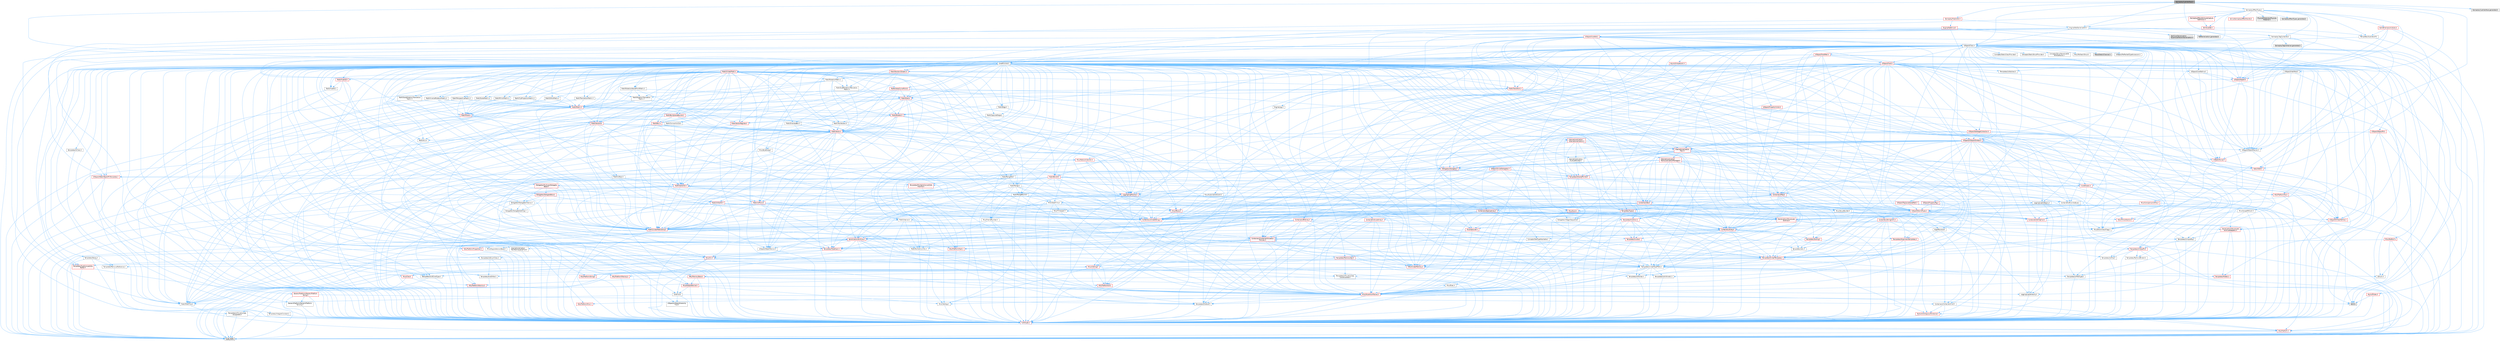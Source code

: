 digraph "GameplayCueInterface.h"
{
 // INTERACTIVE_SVG=YES
 // LATEX_PDF_SIZE
  bgcolor="transparent";
  edge [fontname=Helvetica,fontsize=10,labelfontname=Helvetica,labelfontsize=10];
  node [fontname=Helvetica,fontsize=10,shape=box,height=0.2,width=0.4];
  Node1 [id="Node000001",label="GameplayCueInterface.h",height=0.2,width=0.4,color="gray40", fillcolor="grey60", style="filled", fontcolor="black",tooltip=" "];
  Node1 -> Node2 [id="edge1_Node000001_Node000002",color="steelblue1",style="solid",tooltip=" "];
  Node2 [id="Node000002",label="CoreMinimal.h",height=0.2,width=0.4,color="grey40", fillcolor="white", style="filled",URL="$d7/d67/CoreMinimal_8h.html",tooltip=" "];
  Node2 -> Node3 [id="edge2_Node000002_Node000003",color="steelblue1",style="solid",tooltip=" "];
  Node3 [id="Node000003",label="CoreTypes.h",height=0.2,width=0.4,color="red", fillcolor="#FFF0F0", style="filled",URL="$dc/dec/CoreTypes_8h.html",tooltip=" "];
  Node3 -> Node4 [id="edge3_Node000003_Node000004",color="steelblue1",style="solid",tooltip=" "];
  Node4 [id="Node000004",label="HAL/Platform.h",height=0.2,width=0.4,color="red", fillcolor="#FFF0F0", style="filled",URL="$d9/dd0/Platform_8h.html",tooltip=" "];
  Node4 -> Node7 [id="edge4_Node000004_Node000007",color="steelblue1",style="solid",tooltip=" "];
  Node7 [id="Node000007",label="type_traits",height=0.2,width=0.4,color="grey60", fillcolor="#E0E0E0", style="filled",tooltip=" "];
  Node2 -> Node17 [id="edge5_Node000002_Node000017",color="steelblue1",style="solid",tooltip=" "];
  Node17 [id="Node000017",label="CoreFwd.h",height=0.2,width=0.4,color="grey40", fillcolor="white", style="filled",URL="$d1/d1e/CoreFwd_8h.html",tooltip=" "];
  Node17 -> Node3 [id="edge6_Node000017_Node000003",color="steelblue1",style="solid",tooltip=" "];
  Node17 -> Node18 [id="edge7_Node000017_Node000018",color="steelblue1",style="solid",tooltip=" "];
  Node18 [id="Node000018",label="Containers/ContainersFwd.h",height=0.2,width=0.4,color="grey40", fillcolor="white", style="filled",URL="$d4/d0a/ContainersFwd_8h.html",tooltip=" "];
  Node18 -> Node4 [id="edge8_Node000018_Node000004",color="steelblue1",style="solid",tooltip=" "];
  Node18 -> Node3 [id="edge9_Node000018_Node000003",color="steelblue1",style="solid",tooltip=" "];
  Node18 -> Node19 [id="edge10_Node000018_Node000019",color="steelblue1",style="solid",tooltip=" "];
  Node19 [id="Node000019",label="Traits/IsContiguousContainer.h",height=0.2,width=0.4,color="red", fillcolor="#FFF0F0", style="filled",URL="$d5/d3c/IsContiguousContainer_8h.html",tooltip=" "];
  Node19 -> Node3 [id="edge11_Node000019_Node000003",color="steelblue1",style="solid",tooltip=" "];
  Node17 -> Node22 [id="edge12_Node000017_Node000022",color="steelblue1",style="solid",tooltip=" "];
  Node22 [id="Node000022",label="Math/MathFwd.h",height=0.2,width=0.4,color="grey40", fillcolor="white", style="filled",URL="$d2/d10/MathFwd_8h.html",tooltip=" "];
  Node22 -> Node4 [id="edge13_Node000022_Node000004",color="steelblue1",style="solid",tooltip=" "];
  Node17 -> Node23 [id="edge14_Node000017_Node000023",color="steelblue1",style="solid",tooltip=" "];
  Node23 [id="Node000023",label="UObject/UObjectHierarchy\lFwd.h",height=0.2,width=0.4,color="grey40", fillcolor="white", style="filled",URL="$d3/d13/UObjectHierarchyFwd_8h.html",tooltip=" "];
  Node2 -> Node23 [id="edge15_Node000002_Node000023",color="steelblue1",style="solid",tooltip=" "];
  Node2 -> Node18 [id="edge16_Node000002_Node000018",color="steelblue1",style="solid",tooltip=" "];
  Node2 -> Node24 [id="edge17_Node000002_Node000024",color="steelblue1",style="solid",tooltip=" "];
  Node24 [id="Node000024",label="Misc/VarArgs.h",height=0.2,width=0.4,color="grey40", fillcolor="white", style="filled",URL="$d5/d6f/VarArgs_8h.html",tooltip=" "];
  Node24 -> Node3 [id="edge18_Node000024_Node000003",color="steelblue1",style="solid",tooltip=" "];
  Node2 -> Node25 [id="edge19_Node000002_Node000025",color="steelblue1",style="solid",tooltip=" "];
  Node25 [id="Node000025",label="Logging/LogVerbosity.h",height=0.2,width=0.4,color="grey40", fillcolor="white", style="filled",URL="$d2/d8f/LogVerbosity_8h.html",tooltip=" "];
  Node25 -> Node3 [id="edge20_Node000025_Node000003",color="steelblue1",style="solid",tooltip=" "];
  Node2 -> Node26 [id="edge21_Node000002_Node000026",color="steelblue1",style="solid",tooltip=" "];
  Node26 [id="Node000026",label="Misc/OutputDevice.h",height=0.2,width=0.4,color="red", fillcolor="#FFF0F0", style="filled",URL="$d7/d32/OutputDevice_8h.html",tooltip=" "];
  Node26 -> Node17 [id="edge22_Node000026_Node000017",color="steelblue1",style="solid",tooltip=" "];
  Node26 -> Node3 [id="edge23_Node000026_Node000003",color="steelblue1",style="solid",tooltip=" "];
  Node26 -> Node25 [id="edge24_Node000026_Node000025",color="steelblue1",style="solid",tooltip=" "];
  Node26 -> Node24 [id="edge25_Node000026_Node000024",color="steelblue1",style="solid",tooltip=" "];
  Node2 -> Node32 [id="edge26_Node000002_Node000032",color="steelblue1",style="solid",tooltip=" "];
  Node32 [id="Node000032",label="HAL/PlatformCrt.h",height=0.2,width=0.4,color="red", fillcolor="#FFF0F0", style="filled",URL="$d8/d75/PlatformCrt_8h.html",tooltip=" "];
  Node2 -> Node42 [id="edge27_Node000002_Node000042",color="steelblue1",style="solid",tooltip=" "];
  Node42 [id="Node000042",label="HAL/PlatformMisc.h",height=0.2,width=0.4,color="red", fillcolor="#FFF0F0", style="filled",URL="$d0/df5/PlatformMisc_8h.html",tooltip=" "];
  Node42 -> Node3 [id="edge28_Node000042_Node000003",color="steelblue1",style="solid",tooltip=" "];
  Node2 -> Node61 [id="edge29_Node000002_Node000061",color="steelblue1",style="solid",tooltip=" "];
  Node61 [id="Node000061",label="Misc/AssertionMacros.h",height=0.2,width=0.4,color="red", fillcolor="#FFF0F0", style="filled",URL="$d0/dfa/AssertionMacros_8h.html",tooltip=" "];
  Node61 -> Node3 [id="edge30_Node000061_Node000003",color="steelblue1",style="solid",tooltip=" "];
  Node61 -> Node4 [id="edge31_Node000061_Node000004",color="steelblue1",style="solid",tooltip=" "];
  Node61 -> Node42 [id="edge32_Node000061_Node000042",color="steelblue1",style="solid",tooltip=" "];
  Node61 -> Node62 [id="edge33_Node000061_Node000062",color="steelblue1",style="solid",tooltip=" "];
  Node62 [id="Node000062",label="Templates/EnableIf.h",height=0.2,width=0.4,color="grey40", fillcolor="white", style="filled",URL="$d7/d60/EnableIf_8h.html",tooltip=" "];
  Node62 -> Node3 [id="edge34_Node000062_Node000003",color="steelblue1",style="solid",tooltip=" "];
  Node61 -> Node24 [id="edge35_Node000061_Node000024",color="steelblue1",style="solid",tooltip=" "];
  Node61 -> Node69 [id="edge36_Node000061_Node000069",color="steelblue1",style="solid",tooltip=" "];
  Node69 [id="Node000069",label="atomic",height=0.2,width=0.4,color="grey60", fillcolor="#E0E0E0", style="filled",tooltip=" "];
  Node2 -> Node70 [id="edge37_Node000002_Node000070",color="steelblue1",style="solid",tooltip=" "];
  Node70 [id="Node000070",label="Templates/IsPointer.h",height=0.2,width=0.4,color="grey40", fillcolor="white", style="filled",URL="$d7/d05/IsPointer_8h.html",tooltip=" "];
  Node70 -> Node3 [id="edge38_Node000070_Node000003",color="steelblue1",style="solid",tooltip=" "];
  Node2 -> Node71 [id="edge39_Node000002_Node000071",color="steelblue1",style="solid",tooltip=" "];
  Node71 [id="Node000071",label="HAL/PlatformMemory.h",height=0.2,width=0.4,color="red", fillcolor="#FFF0F0", style="filled",URL="$de/d68/PlatformMemory_8h.html",tooltip=" "];
  Node71 -> Node3 [id="edge40_Node000071_Node000003",color="steelblue1",style="solid",tooltip=" "];
  Node2 -> Node54 [id="edge41_Node000002_Node000054",color="steelblue1",style="solid",tooltip=" "];
  Node54 [id="Node000054",label="HAL/PlatformAtomics.h",height=0.2,width=0.4,color="red", fillcolor="#FFF0F0", style="filled",URL="$d3/d36/PlatformAtomics_8h.html",tooltip=" "];
  Node54 -> Node3 [id="edge42_Node000054_Node000003",color="steelblue1",style="solid",tooltip=" "];
  Node2 -> Node76 [id="edge43_Node000002_Node000076",color="steelblue1",style="solid",tooltip=" "];
  Node76 [id="Node000076",label="Misc/Exec.h",height=0.2,width=0.4,color="grey40", fillcolor="white", style="filled",URL="$de/ddb/Exec_8h.html",tooltip=" "];
  Node76 -> Node3 [id="edge44_Node000076_Node000003",color="steelblue1",style="solid",tooltip=" "];
  Node76 -> Node61 [id="edge45_Node000076_Node000061",color="steelblue1",style="solid",tooltip=" "];
  Node2 -> Node77 [id="edge46_Node000002_Node000077",color="steelblue1",style="solid",tooltip=" "];
  Node77 [id="Node000077",label="HAL/MemoryBase.h",height=0.2,width=0.4,color="red", fillcolor="#FFF0F0", style="filled",URL="$d6/d9f/MemoryBase_8h.html",tooltip=" "];
  Node77 -> Node3 [id="edge47_Node000077_Node000003",color="steelblue1",style="solid",tooltip=" "];
  Node77 -> Node54 [id="edge48_Node000077_Node000054",color="steelblue1",style="solid",tooltip=" "];
  Node77 -> Node32 [id="edge49_Node000077_Node000032",color="steelblue1",style="solid",tooltip=" "];
  Node77 -> Node76 [id="edge50_Node000077_Node000076",color="steelblue1",style="solid",tooltip=" "];
  Node77 -> Node26 [id="edge51_Node000077_Node000026",color="steelblue1",style="solid",tooltip=" "];
  Node2 -> Node87 [id="edge52_Node000002_Node000087",color="steelblue1",style="solid",tooltip=" "];
  Node87 [id="Node000087",label="HAL/UnrealMemory.h",height=0.2,width=0.4,color="red", fillcolor="#FFF0F0", style="filled",URL="$d9/d96/UnrealMemory_8h.html",tooltip=" "];
  Node87 -> Node3 [id="edge53_Node000087_Node000003",color="steelblue1",style="solid",tooltip=" "];
  Node87 -> Node77 [id="edge54_Node000087_Node000077",color="steelblue1",style="solid",tooltip=" "];
  Node87 -> Node71 [id="edge55_Node000087_Node000071",color="steelblue1",style="solid",tooltip=" "];
  Node87 -> Node70 [id="edge56_Node000087_Node000070",color="steelblue1",style="solid",tooltip=" "];
  Node2 -> Node89 [id="edge57_Node000002_Node000089",color="steelblue1",style="solid",tooltip=" "];
  Node89 [id="Node000089",label="Templates/IsArithmetic.h",height=0.2,width=0.4,color="grey40", fillcolor="white", style="filled",URL="$d2/d5d/IsArithmetic_8h.html",tooltip=" "];
  Node89 -> Node3 [id="edge58_Node000089_Node000003",color="steelblue1",style="solid",tooltip=" "];
  Node2 -> Node83 [id="edge59_Node000002_Node000083",color="steelblue1",style="solid",tooltip=" "];
  Node83 [id="Node000083",label="Templates/AndOrNot.h",height=0.2,width=0.4,color="grey40", fillcolor="white", style="filled",URL="$db/d0a/AndOrNot_8h.html",tooltip=" "];
  Node83 -> Node3 [id="edge60_Node000083_Node000003",color="steelblue1",style="solid",tooltip=" "];
  Node2 -> Node90 [id="edge61_Node000002_Node000090",color="steelblue1",style="solid",tooltip=" "];
  Node90 [id="Node000090",label="Templates/IsPODType.h",height=0.2,width=0.4,color="grey40", fillcolor="white", style="filled",URL="$d7/db1/IsPODType_8h.html",tooltip=" "];
  Node90 -> Node3 [id="edge62_Node000090_Node000003",color="steelblue1",style="solid",tooltip=" "];
  Node2 -> Node91 [id="edge63_Node000002_Node000091",color="steelblue1",style="solid",tooltip=" "];
  Node91 [id="Node000091",label="Templates/IsUECoreType.h",height=0.2,width=0.4,color="grey40", fillcolor="white", style="filled",URL="$d1/db8/IsUECoreType_8h.html",tooltip=" "];
  Node91 -> Node3 [id="edge64_Node000091_Node000003",color="steelblue1",style="solid",tooltip=" "];
  Node91 -> Node7 [id="edge65_Node000091_Node000007",color="steelblue1",style="solid",tooltip=" "];
  Node2 -> Node84 [id="edge66_Node000002_Node000084",color="steelblue1",style="solid",tooltip=" "];
  Node84 [id="Node000084",label="Templates/IsTriviallyCopy\lConstructible.h",height=0.2,width=0.4,color="grey40", fillcolor="white", style="filled",URL="$d3/d78/IsTriviallyCopyConstructible_8h.html",tooltip=" "];
  Node84 -> Node3 [id="edge67_Node000084_Node000003",color="steelblue1",style="solid",tooltip=" "];
  Node84 -> Node7 [id="edge68_Node000084_Node000007",color="steelblue1",style="solid",tooltip=" "];
  Node2 -> Node92 [id="edge69_Node000002_Node000092",color="steelblue1",style="solid",tooltip=" "];
  Node92 [id="Node000092",label="Templates/UnrealTypeTraits.h",height=0.2,width=0.4,color="grey40", fillcolor="white", style="filled",URL="$d2/d2d/UnrealTypeTraits_8h.html",tooltip=" "];
  Node92 -> Node3 [id="edge70_Node000092_Node000003",color="steelblue1",style="solid",tooltip=" "];
  Node92 -> Node70 [id="edge71_Node000092_Node000070",color="steelblue1",style="solid",tooltip=" "];
  Node92 -> Node61 [id="edge72_Node000092_Node000061",color="steelblue1",style="solid",tooltip=" "];
  Node92 -> Node83 [id="edge73_Node000092_Node000083",color="steelblue1",style="solid",tooltip=" "];
  Node92 -> Node62 [id="edge74_Node000092_Node000062",color="steelblue1",style="solid",tooltip=" "];
  Node92 -> Node89 [id="edge75_Node000092_Node000089",color="steelblue1",style="solid",tooltip=" "];
  Node92 -> Node29 [id="edge76_Node000092_Node000029",color="steelblue1",style="solid",tooltip=" "];
  Node29 [id="Node000029",label="IsEnum.h",height=0.2,width=0.4,color="grey40", fillcolor="white", style="filled",URL="$d4/de5/IsEnum_8h.html",tooltip=" "];
  Node92 -> Node93 [id="edge77_Node000092_Node000093",color="steelblue1",style="solid",tooltip=" "];
  Node93 [id="Node000093",label="Templates/Models.h",height=0.2,width=0.4,color="red", fillcolor="#FFF0F0", style="filled",URL="$d3/d0c/Models_8h.html",tooltip=" "];
  Node92 -> Node90 [id="edge78_Node000092_Node000090",color="steelblue1",style="solid",tooltip=" "];
  Node92 -> Node91 [id="edge79_Node000092_Node000091",color="steelblue1",style="solid",tooltip=" "];
  Node92 -> Node84 [id="edge80_Node000092_Node000084",color="steelblue1",style="solid",tooltip=" "];
  Node2 -> Node62 [id="edge81_Node000002_Node000062",color="steelblue1",style="solid",tooltip=" "];
  Node2 -> Node94 [id="edge82_Node000002_Node000094",color="steelblue1",style="solid",tooltip=" "];
  Node94 [id="Node000094",label="Templates/RemoveReference.h",height=0.2,width=0.4,color="grey40", fillcolor="white", style="filled",URL="$da/dbe/RemoveReference_8h.html",tooltip=" "];
  Node94 -> Node3 [id="edge83_Node000094_Node000003",color="steelblue1",style="solid",tooltip=" "];
  Node2 -> Node95 [id="edge84_Node000002_Node000095",color="steelblue1",style="solid",tooltip=" "];
  Node95 [id="Node000095",label="Templates/IntegralConstant.h",height=0.2,width=0.4,color="grey40", fillcolor="white", style="filled",URL="$db/d1b/IntegralConstant_8h.html",tooltip=" "];
  Node95 -> Node3 [id="edge85_Node000095_Node000003",color="steelblue1",style="solid",tooltip=" "];
  Node2 -> Node96 [id="edge86_Node000002_Node000096",color="steelblue1",style="solid",tooltip=" "];
  Node96 [id="Node000096",label="Templates/IsClass.h",height=0.2,width=0.4,color="grey40", fillcolor="white", style="filled",URL="$db/dcb/IsClass_8h.html",tooltip=" "];
  Node96 -> Node3 [id="edge87_Node000096_Node000003",color="steelblue1",style="solid",tooltip=" "];
  Node2 -> Node97 [id="edge88_Node000002_Node000097",color="steelblue1",style="solid",tooltip=" "];
  Node97 [id="Node000097",label="Templates/TypeCompatible\lBytes.h",height=0.2,width=0.4,color="red", fillcolor="#FFF0F0", style="filled",URL="$df/d0a/TypeCompatibleBytes_8h.html",tooltip=" "];
  Node97 -> Node3 [id="edge89_Node000097_Node000003",color="steelblue1",style="solid",tooltip=" "];
  Node97 -> Node7 [id="edge90_Node000097_Node000007",color="steelblue1",style="solid",tooltip=" "];
  Node2 -> Node19 [id="edge91_Node000002_Node000019",color="steelblue1",style="solid",tooltip=" "];
  Node2 -> Node98 [id="edge92_Node000002_Node000098",color="steelblue1",style="solid",tooltip=" "];
  Node98 [id="Node000098",label="Templates/UnrealTemplate.h",height=0.2,width=0.4,color="red", fillcolor="#FFF0F0", style="filled",URL="$d4/d24/UnrealTemplate_8h.html",tooltip=" "];
  Node98 -> Node3 [id="edge93_Node000098_Node000003",color="steelblue1",style="solid",tooltip=" "];
  Node98 -> Node70 [id="edge94_Node000098_Node000070",color="steelblue1",style="solid",tooltip=" "];
  Node98 -> Node87 [id="edge95_Node000098_Node000087",color="steelblue1",style="solid",tooltip=" "];
  Node98 -> Node92 [id="edge96_Node000098_Node000092",color="steelblue1",style="solid",tooltip=" "];
  Node98 -> Node94 [id="edge97_Node000098_Node000094",color="steelblue1",style="solid",tooltip=" "];
  Node98 -> Node97 [id="edge98_Node000098_Node000097",color="steelblue1",style="solid",tooltip=" "];
  Node98 -> Node19 [id="edge99_Node000098_Node000019",color="steelblue1",style="solid",tooltip=" "];
  Node98 -> Node7 [id="edge100_Node000098_Node000007",color="steelblue1",style="solid",tooltip=" "];
  Node2 -> Node47 [id="edge101_Node000002_Node000047",color="steelblue1",style="solid",tooltip=" "];
  Node47 [id="Node000047",label="Math/NumericLimits.h",height=0.2,width=0.4,color="grey40", fillcolor="white", style="filled",URL="$df/d1b/NumericLimits_8h.html",tooltip=" "];
  Node47 -> Node3 [id="edge102_Node000047_Node000003",color="steelblue1",style="solid",tooltip=" "];
  Node2 -> Node102 [id="edge103_Node000002_Node000102",color="steelblue1",style="solid",tooltip=" "];
  Node102 [id="Node000102",label="HAL/PlatformMath.h",height=0.2,width=0.4,color="red", fillcolor="#FFF0F0", style="filled",URL="$dc/d53/PlatformMath_8h.html",tooltip=" "];
  Node102 -> Node3 [id="edge104_Node000102_Node000003",color="steelblue1",style="solid",tooltip=" "];
  Node2 -> Node85 [id="edge105_Node000002_Node000085",color="steelblue1",style="solid",tooltip=" "];
  Node85 [id="Node000085",label="Templates/IsTriviallyCopy\lAssignable.h",height=0.2,width=0.4,color="grey40", fillcolor="white", style="filled",URL="$d2/df2/IsTriviallyCopyAssignable_8h.html",tooltip=" "];
  Node85 -> Node3 [id="edge106_Node000085_Node000003",color="steelblue1",style="solid",tooltip=" "];
  Node85 -> Node7 [id="edge107_Node000085_Node000007",color="steelblue1",style="solid",tooltip=" "];
  Node2 -> Node110 [id="edge108_Node000002_Node000110",color="steelblue1",style="solid",tooltip=" "];
  Node110 [id="Node000110",label="Templates/MemoryOps.h",height=0.2,width=0.4,color="red", fillcolor="#FFF0F0", style="filled",URL="$db/dea/MemoryOps_8h.html",tooltip=" "];
  Node110 -> Node3 [id="edge109_Node000110_Node000003",color="steelblue1",style="solid",tooltip=" "];
  Node110 -> Node87 [id="edge110_Node000110_Node000087",color="steelblue1",style="solid",tooltip=" "];
  Node110 -> Node85 [id="edge111_Node000110_Node000085",color="steelblue1",style="solid",tooltip=" "];
  Node110 -> Node84 [id="edge112_Node000110_Node000084",color="steelblue1",style="solid",tooltip=" "];
  Node110 -> Node92 [id="edge113_Node000110_Node000092",color="steelblue1",style="solid",tooltip=" "];
  Node110 -> Node7 [id="edge114_Node000110_Node000007",color="steelblue1",style="solid",tooltip=" "];
  Node2 -> Node111 [id="edge115_Node000002_Node000111",color="steelblue1",style="solid",tooltip=" "];
  Node111 [id="Node000111",label="Containers/ContainerAllocation\lPolicies.h",height=0.2,width=0.4,color="red", fillcolor="#FFF0F0", style="filled",URL="$d7/dff/ContainerAllocationPolicies_8h.html",tooltip=" "];
  Node111 -> Node3 [id="edge116_Node000111_Node000003",color="steelblue1",style="solid",tooltip=" "];
  Node111 -> Node111 [id="edge117_Node000111_Node000111",color="steelblue1",style="solid",tooltip=" "];
  Node111 -> Node102 [id="edge118_Node000111_Node000102",color="steelblue1",style="solid",tooltip=" "];
  Node111 -> Node87 [id="edge119_Node000111_Node000087",color="steelblue1",style="solid",tooltip=" "];
  Node111 -> Node47 [id="edge120_Node000111_Node000047",color="steelblue1",style="solid",tooltip=" "];
  Node111 -> Node61 [id="edge121_Node000111_Node000061",color="steelblue1",style="solid",tooltip=" "];
  Node111 -> Node110 [id="edge122_Node000111_Node000110",color="steelblue1",style="solid",tooltip=" "];
  Node111 -> Node97 [id="edge123_Node000111_Node000097",color="steelblue1",style="solid",tooltip=" "];
  Node111 -> Node7 [id="edge124_Node000111_Node000007",color="steelblue1",style="solid",tooltip=" "];
  Node2 -> Node114 [id="edge125_Node000002_Node000114",color="steelblue1",style="solid",tooltip=" "];
  Node114 [id="Node000114",label="Templates/IsEnumClass.h",height=0.2,width=0.4,color="grey40", fillcolor="white", style="filled",URL="$d7/d15/IsEnumClass_8h.html",tooltip=" "];
  Node114 -> Node3 [id="edge126_Node000114_Node000003",color="steelblue1",style="solid",tooltip=" "];
  Node114 -> Node83 [id="edge127_Node000114_Node000083",color="steelblue1",style="solid",tooltip=" "];
  Node2 -> Node115 [id="edge128_Node000002_Node000115",color="steelblue1",style="solid",tooltip=" "];
  Node115 [id="Node000115",label="HAL/PlatformProperties.h",height=0.2,width=0.4,color="red", fillcolor="#FFF0F0", style="filled",URL="$d9/db0/PlatformProperties_8h.html",tooltip=" "];
  Node115 -> Node3 [id="edge129_Node000115_Node000003",color="steelblue1",style="solid",tooltip=" "];
  Node2 -> Node118 [id="edge130_Node000002_Node000118",color="steelblue1",style="solid",tooltip=" "];
  Node118 [id="Node000118",label="Misc/EngineVersionBase.h",height=0.2,width=0.4,color="grey40", fillcolor="white", style="filled",URL="$d5/d2b/EngineVersionBase_8h.html",tooltip=" "];
  Node118 -> Node3 [id="edge131_Node000118_Node000003",color="steelblue1",style="solid",tooltip=" "];
  Node2 -> Node119 [id="edge132_Node000002_Node000119",color="steelblue1",style="solid",tooltip=" "];
  Node119 [id="Node000119",label="Internationalization\l/TextNamespaceFwd.h",height=0.2,width=0.4,color="grey40", fillcolor="white", style="filled",URL="$d8/d97/TextNamespaceFwd_8h.html",tooltip=" "];
  Node119 -> Node3 [id="edge133_Node000119_Node000003",color="steelblue1",style="solid",tooltip=" "];
  Node2 -> Node120 [id="edge134_Node000002_Node000120",color="steelblue1",style="solid",tooltip=" "];
  Node120 [id="Node000120",label="Serialization/Archive.h",height=0.2,width=0.4,color="red", fillcolor="#FFF0F0", style="filled",URL="$d7/d3b/Archive_8h.html",tooltip=" "];
  Node120 -> Node17 [id="edge135_Node000120_Node000017",color="steelblue1",style="solid",tooltip=" "];
  Node120 -> Node3 [id="edge136_Node000120_Node000003",color="steelblue1",style="solid",tooltip=" "];
  Node120 -> Node115 [id="edge137_Node000120_Node000115",color="steelblue1",style="solid",tooltip=" "];
  Node120 -> Node119 [id="edge138_Node000120_Node000119",color="steelblue1",style="solid",tooltip=" "];
  Node120 -> Node22 [id="edge139_Node000120_Node000022",color="steelblue1",style="solid",tooltip=" "];
  Node120 -> Node61 [id="edge140_Node000120_Node000061",color="steelblue1",style="solid",tooltip=" "];
  Node120 -> Node118 [id="edge141_Node000120_Node000118",color="steelblue1",style="solid",tooltip=" "];
  Node120 -> Node24 [id="edge142_Node000120_Node000024",color="steelblue1",style="solid",tooltip=" "];
  Node120 -> Node62 [id="edge143_Node000120_Node000062",color="steelblue1",style="solid",tooltip=" "];
  Node120 -> Node114 [id="edge144_Node000120_Node000114",color="steelblue1",style="solid",tooltip=" "];
  Node120 -> Node98 [id="edge145_Node000120_Node000098",color="steelblue1",style="solid",tooltip=" "];
  Node120 -> Node123 [id="edge146_Node000120_Node000123",color="steelblue1",style="solid",tooltip=" "];
  Node123 [id="Node000123",label="UObject/ObjectVersion.h",height=0.2,width=0.4,color="grey40", fillcolor="white", style="filled",URL="$da/d63/ObjectVersion_8h.html",tooltip=" "];
  Node123 -> Node3 [id="edge147_Node000123_Node000003",color="steelblue1",style="solid",tooltip=" "];
  Node2 -> Node124 [id="edge148_Node000002_Node000124",color="steelblue1",style="solid",tooltip=" "];
  Node124 [id="Node000124",label="Templates/Less.h",height=0.2,width=0.4,color="grey40", fillcolor="white", style="filled",URL="$de/dc8/Less_8h.html",tooltip=" "];
  Node124 -> Node3 [id="edge149_Node000124_Node000003",color="steelblue1",style="solid",tooltip=" "];
  Node124 -> Node98 [id="edge150_Node000124_Node000098",color="steelblue1",style="solid",tooltip=" "];
  Node2 -> Node125 [id="edge151_Node000002_Node000125",color="steelblue1",style="solid",tooltip=" "];
  Node125 [id="Node000125",label="Templates/Sorting.h",height=0.2,width=0.4,color="red", fillcolor="#FFF0F0", style="filled",URL="$d3/d9e/Sorting_8h.html",tooltip=" "];
  Node125 -> Node3 [id="edge152_Node000125_Node000003",color="steelblue1",style="solid",tooltip=" "];
  Node125 -> Node102 [id="edge153_Node000125_Node000102",color="steelblue1",style="solid",tooltip=" "];
  Node125 -> Node124 [id="edge154_Node000125_Node000124",color="steelblue1",style="solid",tooltip=" "];
  Node2 -> Node136 [id="edge155_Node000002_Node000136",color="steelblue1",style="solid",tooltip=" "];
  Node136 [id="Node000136",label="Misc/Char.h",height=0.2,width=0.4,color="red", fillcolor="#FFF0F0", style="filled",URL="$d0/d58/Char_8h.html",tooltip=" "];
  Node136 -> Node3 [id="edge156_Node000136_Node000003",color="steelblue1",style="solid",tooltip=" "];
  Node136 -> Node7 [id="edge157_Node000136_Node000007",color="steelblue1",style="solid",tooltip=" "];
  Node2 -> Node139 [id="edge158_Node000002_Node000139",color="steelblue1",style="solid",tooltip=" "];
  Node139 [id="Node000139",label="GenericPlatform/GenericPlatform\lStricmp.h",height=0.2,width=0.4,color="grey40", fillcolor="white", style="filled",URL="$d2/d86/GenericPlatformStricmp_8h.html",tooltip=" "];
  Node139 -> Node3 [id="edge159_Node000139_Node000003",color="steelblue1",style="solid",tooltip=" "];
  Node2 -> Node140 [id="edge160_Node000002_Node000140",color="steelblue1",style="solid",tooltip=" "];
  Node140 [id="Node000140",label="GenericPlatform/GenericPlatform\lString.h",height=0.2,width=0.4,color="red", fillcolor="#FFF0F0", style="filled",URL="$dd/d20/GenericPlatformString_8h.html",tooltip=" "];
  Node140 -> Node3 [id="edge161_Node000140_Node000003",color="steelblue1",style="solid",tooltip=" "];
  Node140 -> Node139 [id="edge162_Node000140_Node000139",color="steelblue1",style="solid",tooltip=" "];
  Node140 -> Node62 [id="edge163_Node000140_Node000062",color="steelblue1",style="solid",tooltip=" "];
  Node140 -> Node7 [id="edge164_Node000140_Node000007",color="steelblue1",style="solid",tooltip=" "];
  Node2 -> Node73 [id="edge165_Node000002_Node000073",color="steelblue1",style="solid",tooltip=" "];
  Node73 [id="Node000073",label="HAL/PlatformString.h",height=0.2,width=0.4,color="red", fillcolor="#FFF0F0", style="filled",URL="$db/db5/PlatformString_8h.html",tooltip=" "];
  Node73 -> Node3 [id="edge166_Node000073_Node000003",color="steelblue1",style="solid",tooltip=" "];
  Node2 -> Node143 [id="edge167_Node000002_Node000143",color="steelblue1",style="solid",tooltip=" "];
  Node143 [id="Node000143",label="Misc/CString.h",height=0.2,width=0.4,color="red", fillcolor="#FFF0F0", style="filled",URL="$d2/d49/CString_8h.html",tooltip=" "];
  Node143 -> Node3 [id="edge168_Node000143_Node000003",color="steelblue1",style="solid",tooltip=" "];
  Node143 -> Node32 [id="edge169_Node000143_Node000032",color="steelblue1",style="solid",tooltip=" "];
  Node143 -> Node73 [id="edge170_Node000143_Node000073",color="steelblue1",style="solid",tooltip=" "];
  Node143 -> Node61 [id="edge171_Node000143_Node000061",color="steelblue1",style="solid",tooltip=" "];
  Node143 -> Node136 [id="edge172_Node000143_Node000136",color="steelblue1",style="solid",tooltip=" "];
  Node143 -> Node24 [id="edge173_Node000143_Node000024",color="steelblue1",style="solid",tooltip=" "];
  Node2 -> Node144 [id="edge174_Node000002_Node000144",color="steelblue1",style="solid",tooltip=" "];
  Node144 [id="Node000144",label="Misc/Crc.h",height=0.2,width=0.4,color="red", fillcolor="#FFF0F0", style="filled",URL="$d4/dd2/Crc_8h.html",tooltip=" "];
  Node144 -> Node3 [id="edge175_Node000144_Node000003",color="steelblue1",style="solid",tooltip=" "];
  Node144 -> Node73 [id="edge176_Node000144_Node000073",color="steelblue1",style="solid",tooltip=" "];
  Node144 -> Node61 [id="edge177_Node000144_Node000061",color="steelblue1",style="solid",tooltip=" "];
  Node144 -> Node143 [id="edge178_Node000144_Node000143",color="steelblue1",style="solid",tooltip=" "];
  Node144 -> Node136 [id="edge179_Node000144_Node000136",color="steelblue1",style="solid",tooltip=" "];
  Node144 -> Node92 [id="edge180_Node000144_Node000092",color="steelblue1",style="solid",tooltip=" "];
  Node2 -> Node135 [id="edge181_Node000002_Node000135",color="steelblue1",style="solid",tooltip=" "];
  Node135 [id="Node000135",label="Math/UnrealMathUtility.h",height=0.2,width=0.4,color="red", fillcolor="#FFF0F0", style="filled",URL="$db/db8/UnrealMathUtility_8h.html",tooltip=" "];
  Node135 -> Node3 [id="edge182_Node000135_Node000003",color="steelblue1",style="solid",tooltip=" "];
  Node135 -> Node61 [id="edge183_Node000135_Node000061",color="steelblue1",style="solid",tooltip=" "];
  Node135 -> Node102 [id="edge184_Node000135_Node000102",color="steelblue1",style="solid",tooltip=" "];
  Node135 -> Node22 [id="edge185_Node000135_Node000022",color="steelblue1",style="solid",tooltip=" "];
  Node2 -> Node145 [id="edge186_Node000002_Node000145",color="steelblue1",style="solid",tooltip=" "];
  Node145 [id="Node000145",label="Containers/UnrealString.h",height=0.2,width=0.4,color="red", fillcolor="#FFF0F0", style="filled",URL="$d5/dba/UnrealString_8h.html",tooltip=" "];
  Node2 -> Node149 [id="edge187_Node000002_Node000149",color="steelblue1",style="solid",tooltip=" "];
  Node149 [id="Node000149",label="Containers/Array.h",height=0.2,width=0.4,color="red", fillcolor="#FFF0F0", style="filled",URL="$df/dd0/Array_8h.html",tooltip=" "];
  Node149 -> Node3 [id="edge188_Node000149_Node000003",color="steelblue1",style="solid",tooltip=" "];
  Node149 -> Node61 [id="edge189_Node000149_Node000061",color="steelblue1",style="solid",tooltip=" "];
  Node149 -> Node87 [id="edge190_Node000149_Node000087",color="steelblue1",style="solid",tooltip=" "];
  Node149 -> Node92 [id="edge191_Node000149_Node000092",color="steelblue1",style="solid",tooltip=" "];
  Node149 -> Node98 [id="edge192_Node000149_Node000098",color="steelblue1",style="solid",tooltip=" "];
  Node149 -> Node111 [id="edge193_Node000149_Node000111",color="steelblue1",style="solid",tooltip=" "];
  Node149 -> Node120 [id="edge194_Node000149_Node000120",color="steelblue1",style="solid",tooltip=" "];
  Node149 -> Node170 [id="edge195_Node000149_Node000170",color="steelblue1",style="solid",tooltip=" "];
  Node170 [id="Node000170",label="Concepts/GetTypeHashable.h",height=0.2,width=0.4,color="grey40", fillcolor="white", style="filled",URL="$d3/da2/GetTypeHashable_8h.html",tooltip=" "];
  Node170 -> Node3 [id="edge196_Node000170_Node000003",color="steelblue1",style="solid",tooltip=" "];
  Node170 -> Node161 [id="edge197_Node000170_Node000161",color="steelblue1",style="solid",tooltip=" "];
  Node161 [id="Node000161",label="Templates/TypeHash.h",height=0.2,width=0.4,color="red", fillcolor="#FFF0F0", style="filled",URL="$d1/d62/TypeHash_8h.html",tooltip=" "];
  Node161 -> Node3 [id="edge198_Node000161_Node000003",color="steelblue1",style="solid",tooltip=" "];
  Node161 -> Node144 [id="edge199_Node000161_Node000144",color="steelblue1",style="solid",tooltip=" "];
  Node161 -> Node7 [id="edge200_Node000161_Node000007",color="steelblue1",style="solid",tooltip=" "];
  Node149 -> Node128 [id="edge201_Node000149_Node000128",color="steelblue1",style="solid",tooltip=" "];
  Node128 [id="Node000128",label="Templates/Invoke.h",height=0.2,width=0.4,color="red", fillcolor="#FFF0F0", style="filled",URL="$d7/deb/Invoke_8h.html",tooltip=" "];
  Node128 -> Node3 [id="edge202_Node000128_Node000003",color="steelblue1",style="solid",tooltip=" "];
  Node128 -> Node98 [id="edge203_Node000128_Node000098",color="steelblue1",style="solid",tooltip=" "];
  Node128 -> Node7 [id="edge204_Node000128_Node000007",color="steelblue1",style="solid",tooltip=" "];
  Node149 -> Node124 [id="edge205_Node000149_Node000124",color="steelblue1",style="solid",tooltip=" "];
  Node149 -> Node125 [id="edge206_Node000149_Node000125",color="steelblue1",style="solid",tooltip=" "];
  Node149 -> Node172 [id="edge207_Node000149_Node000172",color="steelblue1",style="solid",tooltip=" "];
  Node172 [id="Node000172",label="Templates/AlignmentTemplates.h",height=0.2,width=0.4,color="red", fillcolor="#FFF0F0", style="filled",URL="$dd/d32/AlignmentTemplates_8h.html",tooltip=" "];
  Node172 -> Node3 [id="edge208_Node000172_Node000003",color="steelblue1",style="solid",tooltip=" "];
  Node172 -> Node70 [id="edge209_Node000172_Node000070",color="steelblue1",style="solid",tooltip=" "];
  Node149 -> Node7 [id="edge210_Node000149_Node000007",color="steelblue1",style="solid",tooltip=" "];
  Node2 -> Node173 [id="edge211_Node000002_Node000173",color="steelblue1",style="solid",tooltip=" "];
  Node173 [id="Node000173",label="Misc/FrameNumber.h",height=0.2,width=0.4,color="grey40", fillcolor="white", style="filled",URL="$dd/dbd/FrameNumber_8h.html",tooltip=" "];
  Node173 -> Node3 [id="edge212_Node000173_Node000003",color="steelblue1",style="solid",tooltip=" "];
  Node173 -> Node47 [id="edge213_Node000173_Node000047",color="steelblue1",style="solid",tooltip=" "];
  Node173 -> Node135 [id="edge214_Node000173_Node000135",color="steelblue1",style="solid",tooltip=" "];
  Node173 -> Node62 [id="edge215_Node000173_Node000062",color="steelblue1",style="solid",tooltip=" "];
  Node173 -> Node92 [id="edge216_Node000173_Node000092",color="steelblue1",style="solid",tooltip=" "];
  Node2 -> Node174 [id="edge217_Node000002_Node000174",color="steelblue1",style="solid",tooltip=" "];
  Node174 [id="Node000174",label="Misc/Timespan.h",height=0.2,width=0.4,color="grey40", fillcolor="white", style="filled",URL="$da/dd9/Timespan_8h.html",tooltip=" "];
  Node174 -> Node3 [id="edge218_Node000174_Node000003",color="steelblue1",style="solid",tooltip=" "];
  Node174 -> Node175 [id="edge219_Node000174_Node000175",color="steelblue1",style="solid",tooltip=" "];
  Node175 [id="Node000175",label="Math/Interval.h",height=0.2,width=0.4,color="grey40", fillcolor="white", style="filled",URL="$d1/d55/Interval_8h.html",tooltip=" "];
  Node175 -> Node3 [id="edge220_Node000175_Node000003",color="steelblue1",style="solid",tooltip=" "];
  Node175 -> Node89 [id="edge221_Node000175_Node000089",color="steelblue1",style="solid",tooltip=" "];
  Node175 -> Node92 [id="edge222_Node000175_Node000092",color="steelblue1",style="solid",tooltip=" "];
  Node175 -> Node47 [id="edge223_Node000175_Node000047",color="steelblue1",style="solid",tooltip=" "];
  Node175 -> Node135 [id="edge224_Node000175_Node000135",color="steelblue1",style="solid",tooltip=" "];
  Node174 -> Node135 [id="edge225_Node000174_Node000135",color="steelblue1",style="solid",tooltip=" "];
  Node174 -> Node61 [id="edge226_Node000174_Node000061",color="steelblue1",style="solid",tooltip=" "];
  Node2 -> Node176 [id="edge227_Node000002_Node000176",color="steelblue1",style="solid",tooltip=" "];
  Node176 [id="Node000176",label="Containers/StringConv.h",height=0.2,width=0.4,color="red", fillcolor="#FFF0F0", style="filled",URL="$d3/ddf/StringConv_8h.html",tooltip=" "];
  Node176 -> Node3 [id="edge228_Node000176_Node000003",color="steelblue1",style="solid",tooltip=" "];
  Node176 -> Node61 [id="edge229_Node000176_Node000061",color="steelblue1",style="solid",tooltip=" "];
  Node176 -> Node111 [id="edge230_Node000176_Node000111",color="steelblue1",style="solid",tooltip=" "];
  Node176 -> Node149 [id="edge231_Node000176_Node000149",color="steelblue1",style="solid",tooltip=" "];
  Node176 -> Node143 [id="edge232_Node000176_Node000143",color="steelblue1",style="solid",tooltip=" "];
  Node176 -> Node177 [id="edge233_Node000176_Node000177",color="steelblue1",style="solid",tooltip=" "];
  Node177 [id="Node000177",label="Templates/IsArray.h",height=0.2,width=0.4,color="grey40", fillcolor="white", style="filled",URL="$d8/d8d/IsArray_8h.html",tooltip=" "];
  Node177 -> Node3 [id="edge234_Node000177_Node000003",color="steelblue1",style="solid",tooltip=" "];
  Node176 -> Node98 [id="edge235_Node000176_Node000098",color="steelblue1",style="solid",tooltip=" "];
  Node176 -> Node92 [id="edge236_Node000176_Node000092",color="steelblue1",style="solid",tooltip=" "];
  Node176 -> Node19 [id="edge237_Node000176_Node000019",color="steelblue1",style="solid",tooltip=" "];
  Node176 -> Node7 [id="edge238_Node000176_Node000007",color="steelblue1",style="solid",tooltip=" "];
  Node2 -> Node178 [id="edge239_Node000002_Node000178",color="steelblue1",style="solid",tooltip=" "];
  Node178 [id="Node000178",label="UObject/UnrealNames.h",height=0.2,width=0.4,color="red", fillcolor="#FFF0F0", style="filled",URL="$d8/db1/UnrealNames_8h.html",tooltip=" "];
  Node178 -> Node3 [id="edge240_Node000178_Node000003",color="steelblue1",style="solid",tooltip=" "];
  Node2 -> Node180 [id="edge241_Node000002_Node000180",color="steelblue1",style="solid",tooltip=" "];
  Node180 [id="Node000180",label="UObject/NameTypes.h",height=0.2,width=0.4,color="red", fillcolor="#FFF0F0", style="filled",URL="$d6/d35/NameTypes_8h.html",tooltip=" "];
  Node180 -> Node3 [id="edge242_Node000180_Node000003",color="steelblue1",style="solid",tooltip=" "];
  Node180 -> Node61 [id="edge243_Node000180_Node000061",color="steelblue1",style="solid",tooltip=" "];
  Node180 -> Node87 [id="edge244_Node000180_Node000087",color="steelblue1",style="solid",tooltip=" "];
  Node180 -> Node92 [id="edge245_Node000180_Node000092",color="steelblue1",style="solid",tooltip=" "];
  Node180 -> Node98 [id="edge246_Node000180_Node000098",color="steelblue1",style="solid",tooltip=" "];
  Node180 -> Node145 [id="edge247_Node000180_Node000145",color="steelblue1",style="solid",tooltip=" "];
  Node180 -> Node181 [id="edge248_Node000180_Node000181",color="steelblue1",style="solid",tooltip=" "];
  Node181 [id="Node000181",label="HAL/CriticalSection.h",height=0.2,width=0.4,color="red", fillcolor="#FFF0F0", style="filled",URL="$d6/d90/CriticalSection_8h.html",tooltip=" "];
  Node180 -> Node176 [id="edge249_Node000180_Node000176",color="steelblue1",style="solid",tooltip=" "];
  Node180 -> Node44 [id="edge250_Node000180_Node000044",color="steelblue1",style="solid",tooltip=" "];
  Node44 [id="Node000044",label="Containers/StringFwd.h",height=0.2,width=0.4,color="red", fillcolor="#FFF0F0", style="filled",URL="$df/d37/StringFwd_8h.html",tooltip=" "];
  Node44 -> Node3 [id="edge251_Node000044_Node000003",color="steelblue1",style="solid",tooltip=" "];
  Node44 -> Node19 [id="edge252_Node000044_Node000019",color="steelblue1",style="solid",tooltip=" "];
  Node180 -> Node178 [id="edge253_Node000180_Node000178",color="steelblue1",style="solid",tooltip=" "];
  Node2 -> Node188 [id="edge254_Node000002_Node000188",color="steelblue1",style="solid",tooltip=" "];
  Node188 [id="Node000188",label="Misc/Parse.h",height=0.2,width=0.4,color="red", fillcolor="#FFF0F0", style="filled",URL="$dc/d71/Parse_8h.html",tooltip=" "];
  Node188 -> Node44 [id="edge255_Node000188_Node000044",color="steelblue1",style="solid",tooltip=" "];
  Node188 -> Node145 [id="edge256_Node000188_Node000145",color="steelblue1",style="solid",tooltip=" "];
  Node188 -> Node3 [id="edge257_Node000188_Node000003",color="steelblue1",style="solid",tooltip=" "];
  Node188 -> Node32 [id="edge258_Node000188_Node000032",color="steelblue1",style="solid",tooltip=" "];
  Node188 -> Node49 [id="edge259_Node000188_Node000049",color="steelblue1",style="solid",tooltip=" "];
  Node49 [id="Node000049",label="Misc/EnumClassFlags.h",height=0.2,width=0.4,color="grey40", fillcolor="white", style="filled",URL="$d8/de7/EnumClassFlags_8h.html",tooltip=" "];
  Node188 -> Node189 [id="edge260_Node000188_Node000189",color="steelblue1",style="solid",tooltip=" "];
  Node189 [id="Node000189",label="Templates/Function.h",height=0.2,width=0.4,color="red", fillcolor="#FFF0F0", style="filled",URL="$df/df5/Function_8h.html",tooltip=" "];
  Node189 -> Node3 [id="edge261_Node000189_Node000003",color="steelblue1",style="solid",tooltip=" "];
  Node189 -> Node61 [id="edge262_Node000189_Node000061",color="steelblue1",style="solid",tooltip=" "];
  Node189 -> Node87 [id="edge263_Node000189_Node000087",color="steelblue1",style="solid",tooltip=" "];
  Node189 -> Node92 [id="edge264_Node000189_Node000092",color="steelblue1",style="solid",tooltip=" "];
  Node189 -> Node128 [id="edge265_Node000189_Node000128",color="steelblue1",style="solid",tooltip=" "];
  Node189 -> Node98 [id="edge266_Node000189_Node000098",color="steelblue1",style="solid",tooltip=" "];
  Node189 -> Node135 [id="edge267_Node000189_Node000135",color="steelblue1",style="solid",tooltip=" "];
  Node189 -> Node7 [id="edge268_Node000189_Node000007",color="steelblue1",style="solid",tooltip=" "];
  Node2 -> Node172 [id="edge269_Node000002_Node000172",color="steelblue1",style="solid",tooltip=" "];
  Node2 -> Node191 [id="edge270_Node000002_Node000191",color="steelblue1",style="solid",tooltip=" "];
  Node191 [id="Node000191",label="Misc/StructBuilder.h",height=0.2,width=0.4,color="grey40", fillcolor="white", style="filled",URL="$d9/db3/StructBuilder_8h.html",tooltip=" "];
  Node191 -> Node3 [id="edge271_Node000191_Node000003",color="steelblue1",style="solid",tooltip=" "];
  Node191 -> Node135 [id="edge272_Node000191_Node000135",color="steelblue1",style="solid",tooltip=" "];
  Node191 -> Node172 [id="edge273_Node000191_Node000172",color="steelblue1",style="solid",tooltip=" "];
  Node2 -> Node104 [id="edge274_Node000002_Node000104",color="steelblue1",style="solid",tooltip=" "];
  Node104 [id="Node000104",label="Templates/Decay.h",height=0.2,width=0.4,color="grey40", fillcolor="white", style="filled",URL="$dd/d0f/Decay_8h.html",tooltip=" "];
  Node104 -> Node3 [id="edge275_Node000104_Node000003",color="steelblue1",style="solid",tooltip=" "];
  Node104 -> Node94 [id="edge276_Node000104_Node000094",color="steelblue1",style="solid",tooltip=" "];
  Node104 -> Node7 [id="edge277_Node000104_Node000007",color="steelblue1",style="solid",tooltip=" "];
  Node2 -> Node192 [id="edge278_Node000002_Node000192",color="steelblue1",style="solid",tooltip=" "];
  Node192 [id="Node000192",label="Templates/PointerIsConvertible\lFromTo.h",height=0.2,width=0.4,color="red", fillcolor="#FFF0F0", style="filled",URL="$d6/d65/PointerIsConvertibleFromTo_8h.html",tooltip=" "];
  Node192 -> Node3 [id="edge279_Node000192_Node000003",color="steelblue1",style="solid",tooltip=" "];
  Node192 -> Node7 [id="edge280_Node000192_Node000007",color="steelblue1",style="solid",tooltip=" "];
  Node2 -> Node128 [id="edge281_Node000002_Node000128",color="steelblue1",style="solid",tooltip=" "];
  Node2 -> Node189 [id="edge282_Node000002_Node000189",color="steelblue1",style="solid",tooltip=" "];
  Node2 -> Node161 [id="edge283_Node000002_Node000161",color="steelblue1",style="solid",tooltip=" "];
  Node2 -> Node193 [id="edge284_Node000002_Node000193",color="steelblue1",style="solid",tooltip=" "];
  Node193 [id="Node000193",label="Containers/ScriptArray.h",height=0.2,width=0.4,color="red", fillcolor="#FFF0F0", style="filled",URL="$dc/daf/ScriptArray_8h.html",tooltip=" "];
  Node193 -> Node3 [id="edge285_Node000193_Node000003",color="steelblue1",style="solid",tooltip=" "];
  Node193 -> Node61 [id="edge286_Node000193_Node000061",color="steelblue1",style="solid",tooltip=" "];
  Node193 -> Node87 [id="edge287_Node000193_Node000087",color="steelblue1",style="solid",tooltip=" "];
  Node193 -> Node111 [id="edge288_Node000193_Node000111",color="steelblue1",style="solid",tooltip=" "];
  Node193 -> Node149 [id="edge289_Node000193_Node000149",color="steelblue1",style="solid",tooltip=" "];
  Node2 -> Node194 [id="edge290_Node000002_Node000194",color="steelblue1",style="solid",tooltip=" "];
  Node194 [id="Node000194",label="Containers/BitArray.h",height=0.2,width=0.4,color="red", fillcolor="#FFF0F0", style="filled",URL="$d1/de4/BitArray_8h.html",tooltip=" "];
  Node194 -> Node111 [id="edge291_Node000194_Node000111",color="steelblue1",style="solid",tooltip=" "];
  Node194 -> Node3 [id="edge292_Node000194_Node000003",color="steelblue1",style="solid",tooltip=" "];
  Node194 -> Node54 [id="edge293_Node000194_Node000054",color="steelblue1",style="solid",tooltip=" "];
  Node194 -> Node87 [id="edge294_Node000194_Node000087",color="steelblue1",style="solid",tooltip=" "];
  Node194 -> Node135 [id="edge295_Node000194_Node000135",color="steelblue1",style="solid",tooltip=" "];
  Node194 -> Node61 [id="edge296_Node000194_Node000061",color="steelblue1",style="solid",tooltip=" "];
  Node194 -> Node49 [id="edge297_Node000194_Node000049",color="steelblue1",style="solid",tooltip=" "];
  Node194 -> Node120 [id="edge298_Node000194_Node000120",color="steelblue1",style="solid",tooltip=" "];
  Node194 -> Node62 [id="edge299_Node000194_Node000062",color="steelblue1",style="solid",tooltip=" "];
  Node194 -> Node128 [id="edge300_Node000194_Node000128",color="steelblue1",style="solid",tooltip=" "];
  Node194 -> Node98 [id="edge301_Node000194_Node000098",color="steelblue1",style="solid",tooltip=" "];
  Node194 -> Node92 [id="edge302_Node000194_Node000092",color="steelblue1",style="solid",tooltip=" "];
  Node2 -> Node195 [id="edge303_Node000002_Node000195",color="steelblue1",style="solid",tooltip=" "];
  Node195 [id="Node000195",label="Containers/SparseArray.h",height=0.2,width=0.4,color="red", fillcolor="#FFF0F0", style="filled",URL="$d5/dbf/SparseArray_8h.html",tooltip=" "];
  Node195 -> Node3 [id="edge304_Node000195_Node000003",color="steelblue1",style="solid",tooltip=" "];
  Node195 -> Node61 [id="edge305_Node000195_Node000061",color="steelblue1",style="solid",tooltip=" "];
  Node195 -> Node87 [id="edge306_Node000195_Node000087",color="steelblue1",style="solid",tooltip=" "];
  Node195 -> Node92 [id="edge307_Node000195_Node000092",color="steelblue1",style="solid",tooltip=" "];
  Node195 -> Node98 [id="edge308_Node000195_Node000098",color="steelblue1",style="solid",tooltip=" "];
  Node195 -> Node111 [id="edge309_Node000195_Node000111",color="steelblue1",style="solid",tooltip=" "];
  Node195 -> Node124 [id="edge310_Node000195_Node000124",color="steelblue1",style="solid",tooltip=" "];
  Node195 -> Node149 [id="edge311_Node000195_Node000149",color="steelblue1",style="solid",tooltip=" "];
  Node195 -> Node135 [id="edge312_Node000195_Node000135",color="steelblue1",style="solid",tooltip=" "];
  Node195 -> Node193 [id="edge313_Node000195_Node000193",color="steelblue1",style="solid",tooltip=" "];
  Node195 -> Node194 [id="edge314_Node000195_Node000194",color="steelblue1",style="solid",tooltip=" "];
  Node195 -> Node196 [id="edge315_Node000195_Node000196",color="steelblue1",style="solid",tooltip=" "];
  Node196 [id="Node000196",label="Serialization/Structured\lArchive.h",height=0.2,width=0.4,color="red", fillcolor="#FFF0F0", style="filled",URL="$d9/d1e/StructuredArchive_8h.html",tooltip=" "];
  Node196 -> Node149 [id="edge316_Node000196_Node000149",color="steelblue1",style="solid",tooltip=" "];
  Node196 -> Node111 [id="edge317_Node000196_Node000111",color="steelblue1",style="solid",tooltip=" "];
  Node196 -> Node3 [id="edge318_Node000196_Node000003",color="steelblue1",style="solid",tooltip=" "];
  Node196 -> Node120 [id="edge319_Node000196_Node000120",color="steelblue1",style="solid",tooltip=" "];
  Node196 -> Node200 [id="edge320_Node000196_Node000200",color="steelblue1",style="solid",tooltip=" "];
  Node200 [id="Node000200",label="Serialization/Structured\lArchiveAdapters.h",height=0.2,width=0.4,color="red", fillcolor="#FFF0F0", style="filled",URL="$d3/de1/StructuredArchiveAdapters_8h.html",tooltip=" "];
  Node200 -> Node3 [id="edge321_Node000200_Node000003",color="steelblue1",style="solid",tooltip=" "];
  Node200 -> Node93 [id="edge322_Node000200_Node000093",color="steelblue1",style="solid",tooltip=" "];
  Node200 -> Node207 [id="edge323_Node000200_Node000207",color="steelblue1",style="solid",tooltip=" "];
  Node207 [id="Node000207",label="Templates/UniqueObj.h",height=0.2,width=0.4,color="grey40", fillcolor="white", style="filled",URL="$da/d95/UniqueObj_8h.html",tooltip=" "];
  Node207 -> Node3 [id="edge324_Node000207_Node000003",color="steelblue1",style="solid",tooltip=" "];
  Node207 -> Node208 [id="edge325_Node000207_Node000208",color="steelblue1",style="solid",tooltip=" "];
  Node208 [id="Node000208",label="Templates/UniquePtr.h",height=0.2,width=0.4,color="red", fillcolor="#FFF0F0", style="filled",URL="$de/d1a/UniquePtr_8h.html",tooltip=" "];
  Node208 -> Node3 [id="edge326_Node000208_Node000003",color="steelblue1",style="solid",tooltip=" "];
  Node208 -> Node98 [id="edge327_Node000208_Node000098",color="steelblue1",style="solid",tooltip=" "];
  Node208 -> Node177 [id="edge328_Node000208_Node000177",color="steelblue1",style="solid",tooltip=" "];
  Node208 -> Node209 [id="edge329_Node000208_Node000209",color="steelblue1",style="solid",tooltip=" "];
  Node209 [id="Node000209",label="Templates/RemoveExtent.h",height=0.2,width=0.4,color="grey40", fillcolor="white", style="filled",URL="$dc/de9/RemoveExtent_8h.html",tooltip=" "];
  Node209 -> Node3 [id="edge330_Node000209_Node000003",color="steelblue1",style="solid",tooltip=" "];
  Node208 -> Node7 [id="edge331_Node000208_Node000007",color="steelblue1",style="solid",tooltip=" "];
  Node196 -> Node207 [id="edge332_Node000196_Node000207",color="steelblue1",style="solid",tooltip=" "];
  Node195 -> Node145 [id="edge333_Node000195_Node000145",color="steelblue1",style="solid",tooltip=" "];
  Node2 -> Node211 [id="edge334_Node000002_Node000211",color="steelblue1",style="solid",tooltip=" "];
  Node211 [id="Node000211",label="Containers/Set.h",height=0.2,width=0.4,color="red", fillcolor="#FFF0F0", style="filled",URL="$d4/d45/Set_8h.html",tooltip=" "];
  Node211 -> Node111 [id="edge335_Node000211_Node000111",color="steelblue1",style="solid",tooltip=" "];
  Node211 -> Node195 [id="edge336_Node000211_Node000195",color="steelblue1",style="solid",tooltip=" "];
  Node211 -> Node18 [id="edge337_Node000211_Node000018",color="steelblue1",style="solid",tooltip=" "];
  Node211 -> Node135 [id="edge338_Node000211_Node000135",color="steelblue1",style="solid",tooltip=" "];
  Node211 -> Node61 [id="edge339_Node000211_Node000061",color="steelblue1",style="solid",tooltip=" "];
  Node211 -> Node191 [id="edge340_Node000211_Node000191",color="steelblue1",style="solid",tooltip=" "];
  Node211 -> Node196 [id="edge341_Node000211_Node000196",color="steelblue1",style="solid",tooltip=" "];
  Node211 -> Node189 [id="edge342_Node000211_Node000189",color="steelblue1",style="solid",tooltip=" "];
  Node211 -> Node125 [id="edge343_Node000211_Node000125",color="steelblue1",style="solid",tooltip=" "];
  Node211 -> Node161 [id="edge344_Node000211_Node000161",color="steelblue1",style="solid",tooltip=" "];
  Node211 -> Node98 [id="edge345_Node000211_Node000098",color="steelblue1",style="solid",tooltip=" "];
  Node211 -> Node7 [id="edge346_Node000211_Node000007",color="steelblue1",style="solid",tooltip=" "];
  Node2 -> Node214 [id="edge347_Node000002_Node000214",color="steelblue1",style="solid",tooltip=" "];
  Node214 [id="Node000214",label="Algo/Reverse.h",height=0.2,width=0.4,color="grey40", fillcolor="white", style="filled",URL="$d5/d93/Reverse_8h.html",tooltip=" "];
  Node214 -> Node3 [id="edge348_Node000214_Node000003",color="steelblue1",style="solid",tooltip=" "];
  Node214 -> Node98 [id="edge349_Node000214_Node000098",color="steelblue1",style="solid",tooltip=" "];
  Node2 -> Node215 [id="edge350_Node000002_Node000215",color="steelblue1",style="solid",tooltip=" "];
  Node215 [id="Node000215",label="Containers/Map.h",height=0.2,width=0.4,color="red", fillcolor="#FFF0F0", style="filled",URL="$df/d79/Map_8h.html",tooltip=" "];
  Node215 -> Node3 [id="edge351_Node000215_Node000003",color="steelblue1",style="solid",tooltip=" "];
  Node215 -> Node214 [id="edge352_Node000215_Node000214",color="steelblue1",style="solid",tooltip=" "];
  Node215 -> Node211 [id="edge353_Node000215_Node000211",color="steelblue1",style="solid",tooltip=" "];
  Node215 -> Node145 [id="edge354_Node000215_Node000145",color="steelblue1",style="solid",tooltip=" "];
  Node215 -> Node61 [id="edge355_Node000215_Node000061",color="steelblue1",style="solid",tooltip=" "];
  Node215 -> Node191 [id="edge356_Node000215_Node000191",color="steelblue1",style="solid",tooltip=" "];
  Node215 -> Node189 [id="edge357_Node000215_Node000189",color="steelblue1",style="solid",tooltip=" "];
  Node215 -> Node125 [id="edge358_Node000215_Node000125",color="steelblue1",style="solid",tooltip=" "];
  Node215 -> Node216 [id="edge359_Node000215_Node000216",color="steelblue1",style="solid",tooltip=" "];
  Node216 [id="Node000216",label="Templates/Tuple.h",height=0.2,width=0.4,color="red", fillcolor="#FFF0F0", style="filled",URL="$d2/d4f/Tuple_8h.html",tooltip=" "];
  Node216 -> Node3 [id="edge360_Node000216_Node000003",color="steelblue1",style="solid",tooltip=" "];
  Node216 -> Node98 [id="edge361_Node000216_Node000098",color="steelblue1",style="solid",tooltip=" "];
  Node216 -> Node217 [id="edge362_Node000216_Node000217",color="steelblue1",style="solid",tooltip=" "];
  Node217 [id="Node000217",label="Delegates/IntegerSequence.h",height=0.2,width=0.4,color="grey40", fillcolor="white", style="filled",URL="$d2/dcc/IntegerSequence_8h.html",tooltip=" "];
  Node217 -> Node3 [id="edge363_Node000217_Node000003",color="steelblue1",style="solid",tooltip=" "];
  Node216 -> Node128 [id="edge364_Node000216_Node000128",color="steelblue1",style="solid",tooltip=" "];
  Node216 -> Node196 [id="edge365_Node000216_Node000196",color="steelblue1",style="solid",tooltip=" "];
  Node216 -> Node161 [id="edge366_Node000216_Node000161",color="steelblue1",style="solid",tooltip=" "];
  Node216 -> Node7 [id="edge367_Node000216_Node000007",color="steelblue1",style="solid",tooltip=" "];
  Node215 -> Node98 [id="edge368_Node000215_Node000098",color="steelblue1",style="solid",tooltip=" "];
  Node215 -> Node92 [id="edge369_Node000215_Node000092",color="steelblue1",style="solid",tooltip=" "];
  Node215 -> Node7 [id="edge370_Node000215_Node000007",color="steelblue1",style="solid",tooltip=" "];
  Node2 -> Node219 [id="edge371_Node000002_Node000219",color="steelblue1",style="solid",tooltip=" "];
  Node219 [id="Node000219",label="Math/IntPoint.h",height=0.2,width=0.4,color="red", fillcolor="#FFF0F0", style="filled",URL="$d3/df7/IntPoint_8h.html",tooltip=" "];
  Node219 -> Node3 [id="edge372_Node000219_Node000003",color="steelblue1",style="solid",tooltip=" "];
  Node219 -> Node61 [id="edge373_Node000219_Node000061",color="steelblue1",style="solid",tooltip=" "];
  Node219 -> Node188 [id="edge374_Node000219_Node000188",color="steelblue1",style="solid",tooltip=" "];
  Node219 -> Node22 [id="edge375_Node000219_Node000022",color="steelblue1",style="solid",tooltip=" "];
  Node219 -> Node135 [id="edge376_Node000219_Node000135",color="steelblue1",style="solid",tooltip=" "];
  Node219 -> Node145 [id="edge377_Node000219_Node000145",color="steelblue1",style="solid",tooltip=" "];
  Node219 -> Node196 [id="edge378_Node000219_Node000196",color="steelblue1",style="solid",tooltip=" "];
  Node219 -> Node161 [id="edge379_Node000219_Node000161",color="steelblue1",style="solid",tooltip=" "];
  Node2 -> Node221 [id="edge380_Node000002_Node000221",color="steelblue1",style="solid",tooltip=" "];
  Node221 [id="Node000221",label="Math/IntVector.h",height=0.2,width=0.4,color="red", fillcolor="#FFF0F0", style="filled",URL="$d7/d44/IntVector_8h.html",tooltip=" "];
  Node221 -> Node3 [id="edge381_Node000221_Node000003",color="steelblue1",style="solid",tooltip=" "];
  Node221 -> Node144 [id="edge382_Node000221_Node000144",color="steelblue1",style="solid",tooltip=" "];
  Node221 -> Node188 [id="edge383_Node000221_Node000188",color="steelblue1",style="solid",tooltip=" "];
  Node221 -> Node22 [id="edge384_Node000221_Node000022",color="steelblue1",style="solid",tooltip=" "];
  Node221 -> Node135 [id="edge385_Node000221_Node000135",color="steelblue1",style="solid",tooltip=" "];
  Node221 -> Node145 [id="edge386_Node000221_Node000145",color="steelblue1",style="solid",tooltip=" "];
  Node221 -> Node196 [id="edge387_Node000221_Node000196",color="steelblue1",style="solid",tooltip=" "];
  Node2 -> Node222 [id="edge388_Node000002_Node000222",color="steelblue1",style="solid",tooltip=" "];
  Node222 [id="Node000222",label="Logging/LogCategory.h",height=0.2,width=0.4,color="grey40", fillcolor="white", style="filled",URL="$d9/d36/LogCategory_8h.html",tooltip=" "];
  Node222 -> Node3 [id="edge389_Node000222_Node000003",color="steelblue1",style="solid",tooltip=" "];
  Node222 -> Node25 [id="edge390_Node000222_Node000025",color="steelblue1",style="solid",tooltip=" "];
  Node222 -> Node180 [id="edge391_Node000222_Node000180",color="steelblue1",style="solid",tooltip=" "];
  Node2 -> Node223 [id="edge392_Node000002_Node000223",color="steelblue1",style="solid",tooltip=" "];
  Node223 [id="Node000223",label="Logging/LogMacros.h",height=0.2,width=0.4,color="red", fillcolor="#FFF0F0", style="filled",URL="$d0/d16/LogMacros_8h.html",tooltip=" "];
  Node223 -> Node145 [id="edge393_Node000223_Node000145",color="steelblue1",style="solid",tooltip=" "];
  Node223 -> Node3 [id="edge394_Node000223_Node000003",color="steelblue1",style="solid",tooltip=" "];
  Node223 -> Node222 [id="edge395_Node000223_Node000222",color="steelblue1",style="solid",tooltip=" "];
  Node223 -> Node25 [id="edge396_Node000223_Node000025",color="steelblue1",style="solid",tooltip=" "];
  Node223 -> Node61 [id="edge397_Node000223_Node000061",color="steelblue1",style="solid",tooltip=" "];
  Node223 -> Node24 [id="edge398_Node000223_Node000024",color="steelblue1",style="solid",tooltip=" "];
  Node223 -> Node62 [id="edge399_Node000223_Node000062",color="steelblue1",style="solid",tooltip=" "];
  Node223 -> Node7 [id="edge400_Node000223_Node000007",color="steelblue1",style="solid",tooltip=" "];
  Node2 -> Node226 [id="edge401_Node000002_Node000226",color="steelblue1",style="solid",tooltip=" "];
  Node226 [id="Node000226",label="Math/Vector2D.h",height=0.2,width=0.4,color="red", fillcolor="#FFF0F0", style="filled",URL="$d3/db0/Vector2D_8h.html",tooltip=" "];
  Node226 -> Node3 [id="edge402_Node000226_Node000003",color="steelblue1",style="solid",tooltip=" "];
  Node226 -> Node22 [id="edge403_Node000226_Node000022",color="steelblue1",style="solid",tooltip=" "];
  Node226 -> Node61 [id="edge404_Node000226_Node000061",color="steelblue1",style="solid",tooltip=" "];
  Node226 -> Node144 [id="edge405_Node000226_Node000144",color="steelblue1",style="solid",tooltip=" "];
  Node226 -> Node135 [id="edge406_Node000226_Node000135",color="steelblue1",style="solid",tooltip=" "];
  Node226 -> Node145 [id="edge407_Node000226_Node000145",color="steelblue1",style="solid",tooltip=" "];
  Node226 -> Node188 [id="edge408_Node000226_Node000188",color="steelblue1",style="solid",tooltip=" "];
  Node226 -> Node219 [id="edge409_Node000226_Node000219",color="steelblue1",style="solid",tooltip=" "];
  Node226 -> Node223 [id="edge410_Node000226_Node000223",color="steelblue1",style="solid",tooltip=" "];
  Node226 -> Node7 [id="edge411_Node000226_Node000007",color="steelblue1",style="solid",tooltip=" "];
  Node2 -> Node230 [id="edge412_Node000002_Node000230",color="steelblue1",style="solid",tooltip=" "];
  Node230 [id="Node000230",label="Math/IntRect.h",height=0.2,width=0.4,color="grey40", fillcolor="white", style="filled",URL="$d7/d53/IntRect_8h.html",tooltip=" "];
  Node230 -> Node3 [id="edge413_Node000230_Node000003",color="steelblue1",style="solid",tooltip=" "];
  Node230 -> Node22 [id="edge414_Node000230_Node000022",color="steelblue1",style="solid",tooltip=" "];
  Node230 -> Node135 [id="edge415_Node000230_Node000135",color="steelblue1",style="solid",tooltip=" "];
  Node230 -> Node145 [id="edge416_Node000230_Node000145",color="steelblue1",style="solid",tooltip=" "];
  Node230 -> Node219 [id="edge417_Node000230_Node000219",color="steelblue1",style="solid",tooltip=" "];
  Node230 -> Node226 [id="edge418_Node000230_Node000226",color="steelblue1",style="solid",tooltip=" "];
  Node2 -> Node231 [id="edge419_Node000002_Node000231",color="steelblue1",style="solid",tooltip=" "];
  Node231 [id="Node000231",label="Misc/ByteSwap.h",height=0.2,width=0.4,color="grey40", fillcolor="white", style="filled",URL="$dc/dd7/ByteSwap_8h.html",tooltip=" "];
  Node231 -> Node3 [id="edge420_Node000231_Node000003",color="steelblue1",style="solid",tooltip=" "];
  Node231 -> Node32 [id="edge421_Node000231_Node000032",color="steelblue1",style="solid",tooltip=" "];
  Node2 -> Node160 [id="edge422_Node000002_Node000160",color="steelblue1",style="solid",tooltip=" "];
  Node160 [id="Node000160",label="Containers/EnumAsByte.h",height=0.2,width=0.4,color="grey40", fillcolor="white", style="filled",URL="$d6/d9a/EnumAsByte_8h.html",tooltip=" "];
  Node160 -> Node3 [id="edge423_Node000160_Node000003",color="steelblue1",style="solid",tooltip=" "];
  Node160 -> Node90 [id="edge424_Node000160_Node000090",color="steelblue1",style="solid",tooltip=" "];
  Node160 -> Node161 [id="edge425_Node000160_Node000161",color="steelblue1",style="solid",tooltip=" "];
  Node2 -> Node232 [id="edge426_Node000002_Node000232",color="steelblue1",style="solid",tooltip=" "];
  Node232 [id="Node000232",label="HAL/PlatformTLS.h",height=0.2,width=0.4,color="red", fillcolor="#FFF0F0", style="filled",URL="$d0/def/PlatformTLS_8h.html",tooltip=" "];
  Node232 -> Node3 [id="edge427_Node000232_Node000003",color="steelblue1",style="solid",tooltip=" "];
  Node2 -> Node235 [id="edge428_Node000002_Node000235",color="steelblue1",style="solid",tooltip=" "];
  Node235 [id="Node000235",label="CoreGlobals.h",height=0.2,width=0.4,color="red", fillcolor="#FFF0F0", style="filled",URL="$d5/d8c/CoreGlobals_8h.html",tooltip=" "];
  Node235 -> Node145 [id="edge429_Node000235_Node000145",color="steelblue1",style="solid",tooltip=" "];
  Node235 -> Node3 [id="edge430_Node000235_Node000003",color="steelblue1",style="solid",tooltip=" "];
  Node235 -> Node232 [id="edge431_Node000235_Node000232",color="steelblue1",style="solid",tooltip=" "];
  Node235 -> Node223 [id="edge432_Node000235_Node000223",color="steelblue1",style="solid",tooltip=" "];
  Node235 -> Node49 [id="edge433_Node000235_Node000049",color="steelblue1",style="solid",tooltip=" "];
  Node235 -> Node26 [id="edge434_Node000235_Node000026",color="steelblue1",style="solid",tooltip=" "];
  Node235 -> Node180 [id="edge435_Node000235_Node000180",color="steelblue1",style="solid",tooltip=" "];
  Node235 -> Node69 [id="edge436_Node000235_Node000069",color="steelblue1",style="solid",tooltip=" "];
  Node2 -> Node236 [id="edge437_Node000002_Node000236",color="steelblue1",style="solid",tooltip=" "];
  Node236 [id="Node000236",label="Templates/SharedPointer.h",height=0.2,width=0.4,color="red", fillcolor="#FFF0F0", style="filled",URL="$d2/d17/SharedPointer_8h.html",tooltip=" "];
  Node236 -> Node3 [id="edge438_Node000236_Node000003",color="steelblue1",style="solid",tooltip=" "];
  Node236 -> Node192 [id="edge439_Node000236_Node000192",color="steelblue1",style="solid",tooltip=" "];
  Node236 -> Node61 [id="edge440_Node000236_Node000061",color="steelblue1",style="solid",tooltip=" "];
  Node236 -> Node87 [id="edge441_Node000236_Node000087",color="steelblue1",style="solid",tooltip=" "];
  Node236 -> Node149 [id="edge442_Node000236_Node000149",color="steelblue1",style="solid",tooltip=" "];
  Node236 -> Node215 [id="edge443_Node000236_Node000215",color="steelblue1",style="solid",tooltip=" "];
  Node236 -> Node235 [id="edge444_Node000236_Node000235",color="steelblue1",style="solid",tooltip=" "];
  Node2 -> Node241 [id="edge445_Node000002_Node000241",color="steelblue1",style="solid",tooltip=" "];
  Node241 [id="Node000241",label="Internationalization\l/CulturePointer.h",height=0.2,width=0.4,color="grey40", fillcolor="white", style="filled",URL="$d6/dbe/CulturePointer_8h.html",tooltip=" "];
  Node241 -> Node3 [id="edge446_Node000241_Node000003",color="steelblue1",style="solid",tooltip=" "];
  Node241 -> Node236 [id="edge447_Node000241_Node000236",color="steelblue1",style="solid",tooltip=" "];
  Node2 -> Node242 [id="edge448_Node000002_Node000242",color="steelblue1",style="solid",tooltip=" "];
  Node242 [id="Node000242",label="UObject/WeakObjectPtrTemplates.h",height=0.2,width=0.4,color="red", fillcolor="#FFF0F0", style="filled",URL="$d8/d3b/WeakObjectPtrTemplates_8h.html",tooltip=" "];
  Node242 -> Node3 [id="edge449_Node000242_Node000003",color="steelblue1",style="solid",tooltip=" "];
  Node242 -> Node215 [id="edge450_Node000242_Node000215",color="steelblue1",style="solid",tooltip=" "];
  Node242 -> Node7 [id="edge451_Node000242_Node000007",color="steelblue1",style="solid",tooltip=" "];
  Node2 -> Node245 [id="edge452_Node000002_Node000245",color="steelblue1",style="solid",tooltip=" "];
  Node245 [id="Node000245",label="Delegates/DelegateSettings.h",height=0.2,width=0.4,color="grey40", fillcolor="white", style="filled",URL="$d0/d97/DelegateSettings_8h.html",tooltip=" "];
  Node245 -> Node3 [id="edge453_Node000245_Node000003",color="steelblue1",style="solid",tooltip=" "];
  Node2 -> Node246 [id="edge454_Node000002_Node000246",color="steelblue1",style="solid",tooltip=" "];
  Node246 [id="Node000246",label="Delegates/IDelegateInstance.h",height=0.2,width=0.4,color="grey40", fillcolor="white", style="filled",URL="$d2/d10/IDelegateInstance_8h.html",tooltip=" "];
  Node246 -> Node3 [id="edge455_Node000246_Node000003",color="steelblue1",style="solid",tooltip=" "];
  Node246 -> Node161 [id="edge456_Node000246_Node000161",color="steelblue1",style="solid",tooltip=" "];
  Node246 -> Node180 [id="edge457_Node000246_Node000180",color="steelblue1",style="solid",tooltip=" "];
  Node246 -> Node245 [id="edge458_Node000246_Node000245",color="steelblue1",style="solid",tooltip=" "];
  Node2 -> Node247 [id="edge459_Node000002_Node000247",color="steelblue1",style="solid",tooltip=" "];
  Node247 [id="Node000247",label="Delegates/DelegateBase.h",height=0.2,width=0.4,color="red", fillcolor="#FFF0F0", style="filled",URL="$da/d67/DelegateBase_8h.html",tooltip=" "];
  Node247 -> Node3 [id="edge460_Node000247_Node000003",color="steelblue1",style="solid",tooltip=" "];
  Node247 -> Node111 [id="edge461_Node000247_Node000111",color="steelblue1",style="solid",tooltip=" "];
  Node247 -> Node135 [id="edge462_Node000247_Node000135",color="steelblue1",style="solid",tooltip=" "];
  Node247 -> Node180 [id="edge463_Node000247_Node000180",color="steelblue1",style="solid",tooltip=" "];
  Node247 -> Node245 [id="edge464_Node000247_Node000245",color="steelblue1",style="solid",tooltip=" "];
  Node247 -> Node246 [id="edge465_Node000247_Node000246",color="steelblue1",style="solid",tooltip=" "];
  Node2 -> Node255 [id="edge466_Node000002_Node000255",color="steelblue1",style="solid",tooltip=" "];
  Node255 [id="Node000255",label="Delegates/MulticastDelegate\lBase.h",height=0.2,width=0.4,color="red", fillcolor="#FFF0F0", style="filled",URL="$db/d16/MulticastDelegateBase_8h.html",tooltip=" "];
  Node255 -> Node3 [id="edge467_Node000255_Node000003",color="steelblue1",style="solid",tooltip=" "];
  Node255 -> Node111 [id="edge468_Node000255_Node000111",color="steelblue1",style="solid",tooltip=" "];
  Node255 -> Node149 [id="edge469_Node000255_Node000149",color="steelblue1",style="solid",tooltip=" "];
  Node255 -> Node135 [id="edge470_Node000255_Node000135",color="steelblue1",style="solid",tooltip=" "];
  Node255 -> Node246 [id="edge471_Node000255_Node000246",color="steelblue1",style="solid",tooltip=" "];
  Node255 -> Node247 [id="edge472_Node000255_Node000247",color="steelblue1",style="solid",tooltip=" "];
  Node2 -> Node217 [id="edge473_Node000002_Node000217",color="steelblue1",style="solid",tooltip=" "];
  Node2 -> Node216 [id="edge474_Node000002_Node000216",color="steelblue1",style="solid",tooltip=" "];
  Node2 -> Node256 [id="edge475_Node000002_Node000256",color="steelblue1",style="solid",tooltip=" "];
  Node256 [id="Node000256",label="UObject/ScriptDelegates.h",height=0.2,width=0.4,color="red", fillcolor="#FFF0F0", style="filled",URL="$de/d81/ScriptDelegates_8h.html",tooltip=" "];
  Node256 -> Node149 [id="edge476_Node000256_Node000149",color="steelblue1",style="solid",tooltip=" "];
  Node256 -> Node111 [id="edge477_Node000256_Node000111",color="steelblue1",style="solid",tooltip=" "];
  Node256 -> Node145 [id="edge478_Node000256_Node000145",color="steelblue1",style="solid",tooltip=" "];
  Node256 -> Node61 [id="edge479_Node000256_Node000061",color="steelblue1",style="solid",tooltip=" "];
  Node256 -> Node236 [id="edge480_Node000256_Node000236",color="steelblue1",style="solid",tooltip=" "];
  Node256 -> Node161 [id="edge481_Node000256_Node000161",color="steelblue1",style="solid",tooltip=" "];
  Node256 -> Node92 [id="edge482_Node000256_Node000092",color="steelblue1",style="solid",tooltip=" "];
  Node256 -> Node180 [id="edge483_Node000256_Node000180",color="steelblue1",style="solid",tooltip=" "];
  Node2 -> Node258 [id="edge484_Node000002_Node000258",color="steelblue1",style="solid",tooltip=" "];
  Node258 [id="Node000258",label="Delegates/Delegate.h",height=0.2,width=0.4,color="red", fillcolor="#FFF0F0", style="filled",URL="$d4/d80/Delegate_8h.html",tooltip=" "];
  Node258 -> Node3 [id="edge485_Node000258_Node000003",color="steelblue1",style="solid",tooltip=" "];
  Node258 -> Node61 [id="edge486_Node000258_Node000061",color="steelblue1",style="solid",tooltip=" "];
  Node258 -> Node180 [id="edge487_Node000258_Node000180",color="steelblue1",style="solid",tooltip=" "];
  Node258 -> Node236 [id="edge488_Node000258_Node000236",color="steelblue1",style="solid",tooltip=" "];
  Node258 -> Node242 [id="edge489_Node000258_Node000242",color="steelblue1",style="solid",tooltip=" "];
  Node258 -> Node255 [id="edge490_Node000258_Node000255",color="steelblue1",style="solid",tooltip=" "];
  Node258 -> Node217 [id="edge491_Node000258_Node000217",color="steelblue1",style="solid",tooltip=" "];
  Node2 -> Node263 [id="edge492_Node000002_Node000263",color="steelblue1",style="solid",tooltip=" "];
  Node263 [id="Node000263",label="Internationalization\l/TextLocalizationManager.h",height=0.2,width=0.4,color="red", fillcolor="#FFF0F0", style="filled",URL="$d5/d2e/TextLocalizationManager_8h.html",tooltip=" "];
  Node263 -> Node149 [id="edge493_Node000263_Node000149",color="steelblue1",style="solid",tooltip=" "];
  Node263 -> Node111 [id="edge494_Node000263_Node000111",color="steelblue1",style="solid",tooltip=" "];
  Node263 -> Node215 [id="edge495_Node000263_Node000215",color="steelblue1",style="solid",tooltip=" "];
  Node263 -> Node211 [id="edge496_Node000263_Node000211",color="steelblue1",style="solid",tooltip=" "];
  Node263 -> Node145 [id="edge497_Node000263_Node000145",color="steelblue1",style="solid",tooltip=" "];
  Node263 -> Node3 [id="edge498_Node000263_Node000003",color="steelblue1",style="solid",tooltip=" "];
  Node263 -> Node258 [id="edge499_Node000263_Node000258",color="steelblue1",style="solid",tooltip=" "];
  Node263 -> Node181 [id="edge500_Node000263_Node000181",color="steelblue1",style="solid",tooltip=" "];
  Node263 -> Node144 [id="edge501_Node000263_Node000144",color="steelblue1",style="solid",tooltip=" "];
  Node263 -> Node49 [id="edge502_Node000263_Node000049",color="steelblue1",style="solid",tooltip=" "];
  Node263 -> Node189 [id="edge503_Node000263_Node000189",color="steelblue1",style="solid",tooltip=" "];
  Node263 -> Node236 [id="edge504_Node000263_Node000236",color="steelblue1",style="solid",tooltip=" "];
  Node263 -> Node69 [id="edge505_Node000263_Node000069",color="steelblue1",style="solid",tooltip=" "];
  Node2 -> Node204 [id="edge506_Node000002_Node000204",color="steelblue1",style="solid",tooltip=" "];
  Node204 [id="Node000204",label="Misc/Optional.h",height=0.2,width=0.4,color="red", fillcolor="#FFF0F0", style="filled",URL="$d2/dae/Optional_8h.html",tooltip=" "];
  Node204 -> Node3 [id="edge507_Node000204_Node000003",color="steelblue1",style="solid",tooltip=" "];
  Node204 -> Node61 [id="edge508_Node000204_Node000061",color="steelblue1",style="solid",tooltip=" "];
  Node204 -> Node110 [id="edge509_Node000204_Node000110",color="steelblue1",style="solid",tooltip=" "];
  Node204 -> Node98 [id="edge510_Node000204_Node000098",color="steelblue1",style="solid",tooltip=" "];
  Node204 -> Node120 [id="edge511_Node000204_Node000120",color="steelblue1",style="solid",tooltip=" "];
  Node2 -> Node177 [id="edge512_Node000002_Node000177",color="steelblue1",style="solid",tooltip=" "];
  Node2 -> Node209 [id="edge513_Node000002_Node000209",color="steelblue1",style="solid",tooltip=" "];
  Node2 -> Node208 [id="edge514_Node000002_Node000208",color="steelblue1",style="solid",tooltip=" "];
  Node2 -> Node270 [id="edge515_Node000002_Node000270",color="steelblue1",style="solid",tooltip=" "];
  Node270 [id="Node000270",label="Internationalization\l/Text.h",height=0.2,width=0.4,color="red", fillcolor="#FFF0F0", style="filled",URL="$d6/d35/Text_8h.html",tooltip=" "];
  Node270 -> Node3 [id="edge516_Node000270_Node000003",color="steelblue1",style="solid",tooltip=" "];
  Node270 -> Node54 [id="edge517_Node000270_Node000054",color="steelblue1",style="solid",tooltip=" "];
  Node270 -> Node61 [id="edge518_Node000270_Node000061",color="steelblue1",style="solid",tooltip=" "];
  Node270 -> Node49 [id="edge519_Node000270_Node000049",color="steelblue1",style="solid",tooltip=" "];
  Node270 -> Node92 [id="edge520_Node000270_Node000092",color="steelblue1",style="solid",tooltip=" "];
  Node270 -> Node149 [id="edge521_Node000270_Node000149",color="steelblue1",style="solid",tooltip=" "];
  Node270 -> Node145 [id="edge522_Node000270_Node000145",color="steelblue1",style="solid",tooltip=" "];
  Node270 -> Node160 [id="edge523_Node000270_Node000160",color="steelblue1",style="solid",tooltip=" "];
  Node270 -> Node236 [id="edge524_Node000270_Node000236",color="steelblue1",style="solid",tooltip=" "];
  Node270 -> Node241 [id="edge525_Node000270_Node000241",color="steelblue1",style="solid",tooltip=" "];
  Node270 -> Node263 [id="edge526_Node000270_Node000263",color="steelblue1",style="solid",tooltip=" "];
  Node270 -> Node204 [id="edge527_Node000270_Node000204",color="steelblue1",style="solid",tooltip=" "];
  Node270 -> Node208 [id="edge528_Node000270_Node000208",color="steelblue1",style="solid",tooltip=" "];
  Node270 -> Node7 [id="edge529_Node000270_Node000007",color="steelblue1",style="solid",tooltip=" "];
  Node2 -> Node207 [id="edge530_Node000002_Node000207",color="steelblue1",style="solid",tooltip=" "];
  Node2 -> Node276 [id="edge531_Node000002_Node000276",color="steelblue1",style="solid",tooltip=" "];
  Node276 [id="Node000276",label="Internationalization\l/Internationalization.h",height=0.2,width=0.4,color="red", fillcolor="#FFF0F0", style="filled",URL="$da/de4/Internationalization_8h.html",tooltip=" "];
  Node276 -> Node149 [id="edge532_Node000276_Node000149",color="steelblue1",style="solid",tooltip=" "];
  Node276 -> Node145 [id="edge533_Node000276_Node000145",color="steelblue1",style="solid",tooltip=" "];
  Node276 -> Node3 [id="edge534_Node000276_Node000003",color="steelblue1",style="solid",tooltip=" "];
  Node276 -> Node258 [id="edge535_Node000276_Node000258",color="steelblue1",style="solid",tooltip=" "];
  Node276 -> Node241 [id="edge536_Node000276_Node000241",color="steelblue1",style="solid",tooltip=" "];
  Node276 -> Node270 [id="edge537_Node000276_Node000270",color="steelblue1",style="solid",tooltip=" "];
  Node276 -> Node236 [id="edge538_Node000276_Node000236",color="steelblue1",style="solid",tooltip=" "];
  Node276 -> Node216 [id="edge539_Node000276_Node000216",color="steelblue1",style="solid",tooltip=" "];
  Node276 -> Node207 [id="edge540_Node000276_Node000207",color="steelblue1",style="solid",tooltip=" "];
  Node276 -> Node180 [id="edge541_Node000276_Node000180",color="steelblue1",style="solid",tooltip=" "];
  Node2 -> Node277 [id="edge542_Node000002_Node000277",color="steelblue1",style="solid",tooltip=" "];
  Node277 [id="Node000277",label="Math/Vector.h",height=0.2,width=0.4,color="red", fillcolor="#FFF0F0", style="filled",URL="$d6/dbe/Vector_8h.html",tooltip=" "];
  Node277 -> Node3 [id="edge543_Node000277_Node000003",color="steelblue1",style="solid",tooltip=" "];
  Node277 -> Node61 [id="edge544_Node000277_Node000061",color="steelblue1",style="solid",tooltip=" "];
  Node277 -> Node22 [id="edge545_Node000277_Node000022",color="steelblue1",style="solid",tooltip=" "];
  Node277 -> Node47 [id="edge546_Node000277_Node000047",color="steelblue1",style="solid",tooltip=" "];
  Node277 -> Node144 [id="edge547_Node000277_Node000144",color="steelblue1",style="solid",tooltip=" "];
  Node277 -> Node135 [id="edge548_Node000277_Node000135",color="steelblue1",style="solid",tooltip=" "];
  Node277 -> Node145 [id="edge549_Node000277_Node000145",color="steelblue1",style="solid",tooltip=" "];
  Node277 -> Node188 [id="edge550_Node000277_Node000188",color="steelblue1",style="solid",tooltip=" "];
  Node277 -> Node278 [id="edge551_Node000277_Node000278",color="steelblue1",style="solid",tooltip=" "];
  Node278 [id="Node000278",label="Misc/NetworkVersion.h",height=0.2,width=0.4,color="red", fillcolor="#FFF0F0", style="filled",URL="$d7/d4b/NetworkVersion_8h.html",tooltip=" "];
  Node278 -> Node145 [id="edge552_Node000278_Node000145",color="steelblue1",style="solid",tooltip=" "];
  Node278 -> Node3 [id="edge553_Node000278_Node000003",color="steelblue1",style="solid",tooltip=" "];
  Node278 -> Node258 [id="edge554_Node000278_Node000258",color="steelblue1",style="solid",tooltip=" "];
  Node278 -> Node223 [id="edge555_Node000278_Node000223",color="steelblue1",style="solid",tooltip=" "];
  Node277 -> Node219 [id="edge556_Node000277_Node000219",color="steelblue1",style="solid",tooltip=" "];
  Node277 -> Node223 [id="edge557_Node000277_Node000223",color="steelblue1",style="solid",tooltip=" "];
  Node277 -> Node226 [id="edge558_Node000277_Node000226",color="steelblue1",style="solid",tooltip=" "];
  Node277 -> Node231 [id="edge559_Node000277_Node000231",color="steelblue1",style="solid",tooltip=" "];
  Node277 -> Node270 [id="edge560_Node000277_Node000270",color="steelblue1",style="solid",tooltip=" "];
  Node277 -> Node276 [id="edge561_Node000277_Node000276",color="steelblue1",style="solid",tooltip=" "];
  Node277 -> Node221 [id="edge562_Node000277_Node000221",color="steelblue1",style="solid",tooltip=" "];
  Node277 -> Node280 [id="edge563_Node000277_Node000280",color="steelblue1",style="solid",tooltip=" "];
  Node280 [id="Node000280",label="Math/Axis.h",height=0.2,width=0.4,color="grey40", fillcolor="white", style="filled",URL="$dd/dbb/Axis_8h.html",tooltip=" "];
  Node280 -> Node3 [id="edge564_Node000280_Node000003",color="steelblue1",style="solid",tooltip=" "];
  Node277 -> Node123 [id="edge565_Node000277_Node000123",color="steelblue1",style="solid",tooltip=" "];
  Node277 -> Node7 [id="edge566_Node000277_Node000007",color="steelblue1",style="solid",tooltip=" "];
  Node2 -> Node281 [id="edge567_Node000002_Node000281",color="steelblue1",style="solid",tooltip=" "];
  Node281 [id="Node000281",label="Math/Vector4.h",height=0.2,width=0.4,color="red", fillcolor="#FFF0F0", style="filled",URL="$d7/d36/Vector4_8h.html",tooltip=" "];
  Node281 -> Node3 [id="edge568_Node000281_Node000003",color="steelblue1",style="solid",tooltip=" "];
  Node281 -> Node144 [id="edge569_Node000281_Node000144",color="steelblue1",style="solid",tooltip=" "];
  Node281 -> Node22 [id="edge570_Node000281_Node000022",color="steelblue1",style="solid",tooltip=" "];
  Node281 -> Node135 [id="edge571_Node000281_Node000135",color="steelblue1",style="solid",tooltip=" "];
  Node281 -> Node145 [id="edge572_Node000281_Node000145",color="steelblue1",style="solid",tooltip=" "];
  Node281 -> Node188 [id="edge573_Node000281_Node000188",color="steelblue1",style="solid",tooltip=" "];
  Node281 -> Node223 [id="edge574_Node000281_Node000223",color="steelblue1",style="solid",tooltip=" "];
  Node281 -> Node226 [id="edge575_Node000281_Node000226",color="steelblue1",style="solid",tooltip=" "];
  Node281 -> Node277 [id="edge576_Node000281_Node000277",color="steelblue1",style="solid",tooltip=" "];
  Node281 -> Node7 [id="edge577_Node000281_Node000007",color="steelblue1",style="solid",tooltip=" "];
  Node2 -> Node282 [id="edge578_Node000002_Node000282",color="steelblue1",style="solid",tooltip=" "];
  Node282 [id="Node000282",label="Math/VectorRegister.h",height=0.2,width=0.4,color="red", fillcolor="#FFF0F0", style="filled",URL="$da/d8b/VectorRegister_8h.html",tooltip=" "];
  Node282 -> Node3 [id="edge579_Node000282_Node000003",color="steelblue1",style="solid",tooltip=" "];
  Node282 -> Node135 [id="edge580_Node000282_Node000135",color="steelblue1",style="solid",tooltip=" "];
  Node2 -> Node287 [id="edge581_Node000002_Node000287",color="steelblue1",style="solid",tooltip=" "];
  Node287 [id="Node000287",label="Math/TwoVectors.h",height=0.2,width=0.4,color="grey40", fillcolor="white", style="filled",URL="$d4/db4/TwoVectors_8h.html",tooltip=" "];
  Node287 -> Node3 [id="edge582_Node000287_Node000003",color="steelblue1",style="solid",tooltip=" "];
  Node287 -> Node61 [id="edge583_Node000287_Node000061",color="steelblue1",style="solid",tooltip=" "];
  Node287 -> Node135 [id="edge584_Node000287_Node000135",color="steelblue1",style="solid",tooltip=" "];
  Node287 -> Node145 [id="edge585_Node000287_Node000145",color="steelblue1",style="solid",tooltip=" "];
  Node287 -> Node277 [id="edge586_Node000287_Node000277",color="steelblue1",style="solid",tooltip=" "];
  Node2 -> Node288 [id="edge587_Node000002_Node000288",color="steelblue1",style="solid",tooltip=" "];
  Node288 [id="Node000288",label="Math/Edge.h",height=0.2,width=0.4,color="grey40", fillcolor="white", style="filled",URL="$d5/de0/Edge_8h.html",tooltip=" "];
  Node288 -> Node3 [id="edge588_Node000288_Node000003",color="steelblue1",style="solid",tooltip=" "];
  Node288 -> Node277 [id="edge589_Node000288_Node000277",color="steelblue1",style="solid",tooltip=" "];
  Node2 -> Node123 [id="edge590_Node000002_Node000123",color="steelblue1",style="solid",tooltip=" "];
  Node2 -> Node289 [id="edge591_Node000002_Node000289",color="steelblue1",style="solid",tooltip=" "];
  Node289 [id="Node000289",label="Math/CapsuleShape.h",height=0.2,width=0.4,color="grey40", fillcolor="white", style="filled",URL="$d3/d36/CapsuleShape_8h.html",tooltip=" "];
  Node289 -> Node3 [id="edge592_Node000289_Node000003",color="steelblue1",style="solid",tooltip=" "];
  Node289 -> Node277 [id="edge593_Node000289_Node000277",color="steelblue1",style="solid",tooltip=" "];
  Node2 -> Node290 [id="edge594_Node000002_Node000290",color="steelblue1",style="solid",tooltip=" "];
  Node290 [id="Node000290",label="Math/Rotator.h",height=0.2,width=0.4,color="red", fillcolor="#FFF0F0", style="filled",URL="$d8/d3a/Rotator_8h.html",tooltip=" "];
  Node290 -> Node3 [id="edge595_Node000290_Node000003",color="steelblue1",style="solid",tooltip=" "];
  Node290 -> Node22 [id="edge596_Node000290_Node000022",color="steelblue1",style="solid",tooltip=" "];
  Node290 -> Node135 [id="edge597_Node000290_Node000135",color="steelblue1",style="solid",tooltip=" "];
  Node290 -> Node145 [id="edge598_Node000290_Node000145",color="steelblue1",style="solid",tooltip=" "];
  Node290 -> Node188 [id="edge599_Node000290_Node000188",color="steelblue1",style="solid",tooltip=" "];
  Node290 -> Node223 [id="edge600_Node000290_Node000223",color="steelblue1",style="solid",tooltip=" "];
  Node290 -> Node277 [id="edge601_Node000290_Node000277",color="steelblue1",style="solid",tooltip=" "];
  Node290 -> Node282 [id="edge602_Node000290_Node000282",color="steelblue1",style="solid",tooltip=" "];
  Node290 -> Node123 [id="edge603_Node000290_Node000123",color="steelblue1",style="solid",tooltip=" "];
  Node2 -> Node291 [id="edge604_Node000002_Node000291",color="steelblue1",style="solid",tooltip=" "];
  Node291 [id="Node000291",label="Misc/DateTime.h",height=0.2,width=0.4,color="grey40", fillcolor="white", style="filled",URL="$d1/de9/DateTime_8h.html",tooltip=" "];
  Node291 -> Node44 [id="edge605_Node000291_Node000044",color="steelblue1",style="solid",tooltip=" "];
  Node291 -> Node145 [id="edge606_Node000291_Node000145",color="steelblue1",style="solid",tooltip=" "];
  Node291 -> Node3 [id="edge607_Node000291_Node000003",color="steelblue1",style="solid",tooltip=" "];
  Node291 -> Node174 [id="edge608_Node000291_Node000174",color="steelblue1",style="solid",tooltip=" "];
  Node291 -> Node120 [id="edge609_Node000291_Node000120",color="steelblue1",style="solid",tooltip=" "];
  Node291 -> Node196 [id="edge610_Node000291_Node000196",color="steelblue1",style="solid",tooltip=" "];
  Node291 -> Node161 [id="edge611_Node000291_Node000161",color="steelblue1",style="solid",tooltip=" "];
  Node2 -> Node292 [id="edge612_Node000002_Node000292",color="steelblue1",style="solid",tooltip=" "];
  Node292 [id="Node000292",label="Math/RangeBound.h",height=0.2,width=0.4,color="grey40", fillcolor="white", style="filled",URL="$d7/dd8/RangeBound_8h.html",tooltip=" "];
  Node292 -> Node3 [id="edge613_Node000292_Node000003",color="steelblue1",style="solid",tooltip=" "];
  Node292 -> Node61 [id="edge614_Node000292_Node000061",color="steelblue1",style="solid",tooltip=" "];
  Node292 -> Node161 [id="edge615_Node000292_Node000161",color="steelblue1",style="solid",tooltip=" "];
  Node292 -> Node160 [id="edge616_Node000292_Node000160",color="steelblue1",style="solid",tooltip=" "];
  Node292 -> Node173 [id="edge617_Node000292_Node000173",color="steelblue1",style="solid",tooltip=" "];
  Node292 -> Node291 [id="edge618_Node000292_Node000291",color="steelblue1",style="solid",tooltip=" "];
  Node2 -> Node293 [id="edge619_Node000002_Node000293",color="steelblue1",style="solid",tooltip=" "];
  Node293 [id="Node000293",label="Misc/AutomationEvent.h",height=0.2,width=0.4,color="grey40", fillcolor="white", style="filled",URL="$d1/d26/AutomationEvent_8h.html",tooltip=" "];
  Node293 -> Node3 [id="edge620_Node000293_Node000003",color="steelblue1",style="solid",tooltip=" "];
  Node293 -> Node291 [id="edge621_Node000293_Node000291",color="steelblue1",style="solid",tooltip=" "];
  Node293 -> Node228 [id="edge622_Node000293_Node000228",color="steelblue1",style="solid",tooltip=" "];
  Node228 [id="Node000228",label="Misc/Guid.h",height=0.2,width=0.4,color="red", fillcolor="#FFF0F0", style="filled",URL="$d6/d2a/Guid_8h.html",tooltip=" "];
  Node228 -> Node44 [id="edge623_Node000228_Node000044",color="steelblue1",style="solid",tooltip=" "];
  Node228 -> Node145 [id="edge624_Node000228_Node000145",color="steelblue1",style="solid",tooltip=" "];
  Node228 -> Node3 [id="edge625_Node000228_Node000003",color="steelblue1",style="solid",tooltip=" "];
  Node228 -> Node61 [id="edge626_Node000228_Node000061",color="steelblue1",style="solid",tooltip=" "];
  Node228 -> Node144 [id="edge627_Node000228_Node000144",color="steelblue1",style="solid",tooltip=" "];
  Node228 -> Node120 [id="edge628_Node000228_Node000120",color="steelblue1",style="solid",tooltip=" "];
  Node228 -> Node196 [id="edge629_Node000228_Node000196",color="steelblue1",style="solid",tooltip=" "];
  Node2 -> Node294 [id="edge630_Node000002_Node000294",color="steelblue1",style="solid",tooltip=" "];
  Node294 [id="Node000294",label="Math/Range.h",height=0.2,width=0.4,color="grey40", fillcolor="white", style="filled",URL="$d9/db6/Range_8h.html",tooltip=" "];
  Node294 -> Node3 [id="edge631_Node000294_Node000003",color="steelblue1",style="solid",tooltip=" "];
  Node294 -> Node149 [id="edge632_Node000294_Node000149",color="steelblue1",style="solid",tooltip=" "];
  Node294 -> Node61 [id="edge633_Node000294_Node000061",color="steelblue1",style="solid",tooltip=" "];
  Node294 -> Node291 [id="edge634_Node000294_Node000291",color="steelblue1",style="solid",tooltip=" "];
  Node294 -> Node292 [id="edge635_Node000294_Node000292",color="steelblue1",style="solid",tooltip=" "];
  Node294 -> Node173 [id="edge636_Node000294_Node000173",color="steelblue1",style="solid",tooltip=" "];
  Node294 -> Node120 [id="edge637_Node000294_Node000120",color="steelblue1",style="solid",tooltip=" "];
  Node2 -> Node295 [id="edge638_Node000002_Node000295",color="steelblue1",style="solid",tooltip=" "];
  Node295 [id="Node000295",label="Math/RangeSet.h",height=0.2,width=0.4,color="grey40", fillcolor="white", style="filled",URL="$dc/d21/RangeSet_8h.html",tooltip=" "];
  Node295 -> Node3 [id="edge639_Node000295_Node000003",color="steelblue1",style="solid",tooltip=" "];
  Node295 -> Node149 [id="edge640_Node000295_Node000149",color="steelblue1",style="solid",tooltip=" "];
  Node295 -> Node294 [id="edge641_Node000295_Node000294",color="steelblue1",style="solid",tooltip=" "];
  Node295 -> Node120 [id="edge642_Node000295_Node000120",color="steelblue1",style="solid",tooltip=" "];
  Node2 -> Node175 [id="edge643_Node000002_Node000175",color="steelblue1",style="solid",tooltip=" "];
  Node2 -> Node296 [id="edge644_Node000002_Node000296",color="steelblue1",style="solid",tooltip=" "];
  Node296 [id="Node000296",label="Math/Box.h",height=0.2,width=0.4,color="red", fillcolor="#FFF0F0", style="filled",URL="$de/d0f/Box_8h.html",tooltip=" "];
  Node296 -> Node3 [id="edge645_Node000296_Node000003",color="steelblue1",style="solid",tooltip=" "];
  Node296 -> Node61 [id="edge646_Node000296_Node000061",color="steelblue1",style="solid",tooltip=" "];
  Node296 -> Node22 [id="edge647_Node000296_Node000022",color="steelblue1",style="solid",tooltip=" "];
  Node296 -> Node135 [id="edge648_Node000296_Node000135",color="steelblue1",style="solid",tooltip=" "];
  Node296 -> Node145 [id="edge649_Node000296_Node000145",color="steelblue1",style="solid",tooltip=" "];
  Node296 -> Node277 [id="edge650_Node000296_Node000277",color="steelblue1",style="solid",tooltip=" "];
  Node2 -> Node306 [id="edge651_Node000002_Node000306",color="steelblue1",style="solid",tooltip=" "];
  Node306 [id="Node000306",label="Math/Box2D.h",height=0.2,width=0.4,color="red", fillcolor="#FFF0F0", style="filled",URL="$d3/d1c/Box2D_8h.html",tooltip=" "];
  Node306 -> Node149 [id="edge652_Node000306_Node000149",color="steelblue1",style="solid",tooltip=" "];
  Node306 -> Node145 [id="edge653_Node000306_Node000145",color="steelblue1",style="solid",tooltip=" "];
  Node306 -> Node3 [id="edge654_Node000306_Node000003",color="steelblue1",style="solid",tooltip=" "];
  Node306 -> Node22 [id="edge655_Node000306_Node000022",color="steelblue1",style="solid",tooltip=" "];
  Node306 -> Node135 [id="edge656_Node000306_Node000135",color="steelblue1",style="solid",tooltip=" "];
  Node306 -> Node226 [id="edge657_Node000306_Node000226",color="steelblue1",style="solid",tooltip=" "];
  Node306 -> Node61 [id="edge658_Node000306_Node000061",color="steelblue1",style="solid",tooltip=" "];
  Node306 -> Node120 [id="edge659_Node000306_Node000120",color="steelblue1",style="solid",tooltip=" "];
  Node306 -> Node91 [id="edge660_Node000306_Node000091",color="steelblue1",style="solid",tooltip=" "];
  Node306 -> Node92 [id="edge661_Node000306_Node000092",color="steelblue1",style="solid",tooltip=" "];
  Node306 -> Node180 [id="edge662_Node000306_Node000180",color="steelblue1",style="solid",tooltip=" "];
  Node306 -> Node178 [id="edge663_Node000306_Node000178",color="steelblue1",style="solid",tooltip=" "];
  Node2 -> Node307 [id="edge664_Node000002_Node000307",color="steelblue1",style="solid",tooltip=" "];
  Node307 [id="Node000307",label="Math/BoxSphereBounds.h",height=0.2,width=0.4,color="red", fillcolor="#FFF0F0", style="filled",URL="$d3/d0a/BoxSphereBounds_8h.html",tooltip=" "];
  Node307 -> Node3 [id="edge665_Node000307_Node000003",color="steelblue1",style="solid",tooltip=" "];
  Node307 -> Node22 [id="edge666_Node000307_Node000022",color="steelblue1",style="solid",tooltip=" "];
  Node307 -> Node135 [id="edge667_Node000307_Node000135",color="steelblue1",style="solid",tooltip=" "];
  Node307 -> Node145 [id="edge668_Node000307_Node000145",color="steelblue1",style="solid",tooltip=" "];
  Node307 -> Node223 [id="edge669_Node000307_Node000223",color="steelblue1",style="solid",tooltip=" "];
  Node307 -> Node277 [id="edge670_Node000307_Node000277",color="steelblue1",style="solid",tooltip=" "];
  Node307 -> Node296 [id="edge671_Node000307_Node000296",color="steelblue1",style="solid",tooltip=" "];
  Node2 -> Node308 [id="edge672_Node000002_Node000308",color="steelblue1",style="solid",tooltip=" "];
  Node308 [id="Node000308",label="Math/OrientedBox.h",height=0.2,width=0.4,color="grey40", fillcolor="white", style="filled",URL="$d6/db1/OrientedBox_8h.html",tooltip=" "];
  Node308 -> Node3 [id="edge673_Node000308_Node000003",color="steelblue1",style="solid",tooltip=" "];
  Node308 -> Node277 [id="edge674_Node000308_Node000277",color="steelblue1",style="solid",tooltip=" "];
  Node308 -> Node175 [id="edge675_Node000308_Node000175",color="steelblue1",style="solid",tooltip=" "];
  Node2 -> Node280 [id="edge676_Node000002_Node000280",color="steelblue1",style="solid",tooltip=" "];
  Node2 -> Node298 [id="edge677_Node000002_Node000298",color="steelblue1",style="solid",tooltip=" "];
  Node298 [id="Node000298",label="Math/Matrix.h",height=0.2,width=0.4,color="red", fillcolor="#FFF0F0", style="filled",URL="$d3/db1/Matrix_8h.html",tooltip=" "];
  Node298 -> Node3 [id="edge678_Node000298_Node000003",color="steelblue1",style="solid",tooltip=" "];
  Node298 -> Node87 [id="edge679_Node000298_Node000087",color="steelblue1",style="solid",tooltip=" "];
  Node298 -> Node135 [id="edge680_Node000298_Node000135",color="steelblue1",style="solid",tooltip=" "];
  Node298 -> Node145 [id="edge681_Node000298_Node000145",color="steelblue1",style="solid",tooltip=" "];
  Node298 -> Node22 [id="edge682_Node000298_Node000022",color="steelblue1",style="solid",tooltip=" "];
  Node298 -> Node277 [id="edge683_Node000298_Node000277",color="steelblue1",style="solid",tooltip=" "];
  Node298 -> Node281 [id="edge684_Node000298_Node000281",color="steelblue1",style="solid",tooltip=" "];
  Node298 -> Node299 [id="edge685_Node000298_Node000299",color="steelblue1",style="solid",tooltip=" "];
  Node299 [id="Node000299",label="Math/Plane.h",height=0.2,width=0.4,color="red", fillcolor="#FFF0F0", style="filled",URL="$d8/d2f/Plane_8h.html",tooltip=" "];
  Node299 -> Node3 [id="edge686_Node000299_Node000003",color="steelblue1",style="solid",tooltip=" "];
  Node299 -> Node22 [id="edge687_Node000299_Node000022",color="steelblue1",style="solid",tooltip=" "];
  Node299 -> Node135 [id="edge688_Node000299_Node000135",color="steelblue1",style="solid",tooltip=" "];
  Node299 -> Node277 [id="edge689_Node000299_Node000277",color="steelblue1",style="solid",tooltip=" "];
  Node299 -> Node281 [id="edge690_Node000299_Node000281",color="steelblue1",style="solid",tooltip=" "];
  Node299 -> Node123 [id="edge691_Node000299_Node000123",color="steelblue1",style="solid",tooltip=" "];
  Node298 -> Node290 [id="edge692_Node000298_Node000290",color="steelblue1",style="solid",tooltip=" "];
  Node298 -> Node280 [id="edge693_Node000298_Node000280",color="steelblue1",style="solid",tooltip=" "];
  Node298 -> Node123 [id="edge694_Node000298_Node000123",color="steelblue1",style="solid",tooltip=" "];
  Node298 -> Node7 [id="edge695_Node000298_Node000007",color="steelblue1",style="solid",tooltip=" "];
  Node2 -> Node309 [id="edge696_Node000002_Node000309",color="steelblue1",style="solid",tooltip=" "];
  Node309 [id="Node000309",label="Math/RotationTranslation\lMatrix.h",height=0.2,width=0.4,color="grey40", fillcolor="white", style="filled",URL="$d6/d6f/RotationTranslationMatrix_8h.html",tooltip=" "];
  Node309 -> Node3 [id="edge697_Node000309_Node000003",color="steelblue1",style="solid",tooltip=" "];
  Node309 -> Node135 [id="edge698_Node000309_Node000135",color="steelblue1",style="solid",tooltip=" "];
  Node309 -> Node282 [id="edge699_Node000309_Node000282",color="steelblue1",style="solid",tooltip=" "];
  Node309 -> Node298 [id="edge700_Node000309_Node000298",color="steelblue1",style="solid",tooltip=" "];
  Node2 -> Node310 [id="edge701_Node000002_Node000310",color="steelblue1",style="solid",tooltip=" "];
  Node310 [id="Node000310",label="Math/RotationAboutPointMatrix.h",height=0.2,width=0.4,color="grey40", fillcolor="white", style="filled",URL="$d9/d30/RotationAboutPointMatrix_8h.html",tooltip=" "];
  Node310 -> Node3 [id="edge702_Node000310_Node000003",color="steelblue1",style="solid",tooltip=" "];
  Node310 -> Node277 [id="edge703_Node000310_Node000277",color="steelblue1",style="solid",tooltip=" "];
  Node310 -> Node298 [id="edge704_Node000310_Node000298",color="steelblue1",style="solid",tooltip=" "];
  Node310 -> Node302 [id="edge705_Node000310_Node000302",color="steelblue1",style="solid",tooltip=" "];
  Node302 [id="Node000302",label="Math/Quat.h",height=0.2,width=0.4,color="red", fillcolor="#FFF0F0", style="filled",URL="$d9/de9/Quat_8h.html",tooltip=" "];
  Node302 -> Node3 [id="edge706_Node000302_Node000003",color="steelblue1",style="solid",tooltip=" "];
  Node302 -> Node61 [id="edge707_Node000302_Node000061",color="steelblue1",style="solid",tooltip=" "];
  Node302 -> Node135 [id="edge708_Node000302_Node000135",color="steelblue1",style="solid",tooltip=" "];
  Node302 -> Node145 [id="edge709_Node000302_Node000145",color="steelblue1",style="solid",tooltip=" "];
  Node302 -> Node223 [id="edge710_Node000302_Node000223",color="steelblue1",style="solid",tooltip=" "];
  Node302 -> Node22 [id="edge711_Node000302_Node000022",color="steelblue1",style="solid",tooltip=" "];
  Node302 -> Node277 [id="edge712_Node000302_Node000277",color="steelblue1",style="solid",tooltip=" "];
  Node302 -> Node282 [id="edge713_Node000302_Node000282",color="steelblue1",style="solid",tooltip=" "];
  Node302 -> Node290 [id="edge714_Node000302_Node000290",color="steelblue1",style="solid",tooltip=" "];
  Node302 -> Node298 [id="edge715_Node000302_Node000298",color="steelblue1",style="solid",tooltip=" "];
  Node302 -> Node123 [id="edge716_Node000302_Node000123",color="steelblue1",style="solid",tooltip=" "];
  Node310 -> Node309 [id="edge717_Node000310_Node000309",color="steelblue1",style="solid",tooltip=" "];
  Node2 -> Node311 [id="edge718_Node000002_Node000311",color="steelblue1",style="solid",tooltip=" "];
  Node311 [id="Node000311",label="Math/ScaleRotationTranslation\lMatrix.h",height=0.2,width=0.4,color="grey40", fillcolor="white", style="filled",URL="$db/dbe/ScaleRotationTranslationMatrix_8h.html",tooltip=" "];
  Node311 -> Node3 [id="edge719_Node000311_Node000003",color="steelblue1",style="solid",tooltip=" "];
  Node311 -> Node135 [id="edge720_Node000311_Node000135",color="steelblue1",style="solid",tooltip=" "];
  Node311 -> Node298 [id="edge721_Node000311_Node000298",color="steelblue1",style="solid",tooltip=" "];
  Node2 -> Node312 [id="edge722_Node000002_Node000312",color="steelblue1",style="solid",tooltip=" "];
  Node312 [id="Node000312",label="Math/RotationMatrix.h",height=0.2,width=0.4,color="grey40", fillcolor="white", style="filled",URL="$d9/d6a/RotationMatrix_8h.html",tooltip=" "];
  Node312 -> Node3 [id="edge723_Node000312_Node000003",color="steelblue1",style="solid",tooltip=" "];
  Node312 -> Node277 [id="edge724_Node000312_Node000277",color="steelblue1",style="solid",tooltip=" "];
  Node312 -> Node290 [id="edge725_Node000312_Node000290",color="steelblue1",style="solid",tooltip=" "];
  Node312 -> Node298 [id="edge726_Node000312_Node000298",color="steelblue1",style="solid",tooltip=" "];
  Node312 -> Node309 [id="edge727_Node000312_Node000309",color="steelblue1",style="solid",tooltip=" "];
  Node312 -> Node313 [id="edge728_Node000312_Node000313",color="steelblue1",style="solid",tooltip=" "];
  Node313 [id="Node000313",label="Math/QuatRotationTranslation\lMatrix.h",height=0.2,width=0.4,color="grey40", fillcolor="white", style="filled",URL="$df/d18/QuatRotationTranslationMatrix_8h.html",tooltip=" "];
  Node313 -> Node3 [id="edge729_Node000313_Node000003",color="steelblue1",style="solid",tooltip=" "];
  Node313 -> Node61 [id="edge730_Node000313_Node000061",color="steelblue1",style="solid",tooltip=" "];
  Node313 -> Node277 [id="edge731_Node000313_Node000277",color="steelblue1",style="solid",tooltip=" "];
  Node313 -> Node298 [id="edge732_Node000313_Node000298",color="steelblue1",style="solid",tooltip=" "];
  Node313 -> Node302 [id="edge733_Node000313_Node000302",color="steelblue1",style="solid",tooltip=" "];
  Node2 -> Node302 [id="edge734_Node000002_Node000302",color="steelblue1",style="solid",tooltip=" "];
  Node2 -> Node314 [id="edge735_Node000002_Node000314",color="steelblue1",style="solid",tooltip=" "];
  Node314 [id="Node000314",label="Math/PerspectiveMatrix.h",height=0.2,width=0.4,color="grey40", fillcolor="white", style="filled",URL="$d8/d26/PerspectiveMatrix_8h.html",tooltip=" "];
  Node314 -> Node3 [id="edge736_Node000314_Node000003",color="steelblue1",style="solid",tooltip=" "];
  Node314 -> Node135 [id="edge737_Node000314_Node000135",color="steelblue1",style="solid",tooltip=" "];
  Node314 -> Node299 [id="edge738_Node000314_Node000299",color="steelblue1",style="solid",tooltip=" "];
  Node314 -> Node298 [id="edge739_Node000314_Node000298",color="steelblue1",style="solid",tooltip=" "];
  Node2 -> Node315 [id="edge740_Node000002_Node000315",color="steelblue1",style="solid",tooltip=" "];
  Node315 [id="Node000315",label="Math/OrthoMatrix.h",height=0.2,width=0.4,color="grey40", fillcolor="white", style="filled",URL="$d4/d39/OrthoMatrix_8h.html",tooltip=" "];
  Node315 -> Node3 [id="edge741_Node000315_Node000003",color="steelblue1",style="solid",tooltip=" "];
  Node315 -> Node299 [id="edge742_Node000315_Node000299",color="steelblue1",style="solid",tooltip=" "];
  Node315 -> Node298 [id="edge743_Node000315_Node000298",color="steelblue1",style="solid",tooltip=" "];
  Node2 -> Node316 [id="edge744_Node000002_Node000316",color="steelblue1",style="solid",tooltip=" "];
  Node316 [id="Node000316",label="Math/TranslationMatrix.h",height=0.2,width=0.4,color="grey40", fillcolor="white", style="filled",URL="$d1/d34/TranslationMatrix_8h.html",tooltip=" "];
  Node316 -> Node3 [id="edge745_Node000316_Node000003",color="steelblue1",style="solid",tooltip=" "];
  Node316 -> Node277 [id="edge746_Node000316_Node000277",color="steelblue1",style="solid",tooltip=" "];
  Node316 -> Node299 [id="edge747_Node000316_Node000299",color="steelblue1",style="solid",tooltip=" "];
  Node316 -> Node298 [id="edge748_Node000316_Node000298",color="steelblue1",style="solid",tooltip=" "];
  Node2 -> Node313 [id="edge749_Node000002_Node000313",color="steelblue1",style="solid",tooltip=" "];
  Node2 -> Node317 [id="edge750_Node000002_Node000317",color="steelblue1",style="solid",tooltip=" "];
  Node317 [id="Node000317",label="Math/InverseRotationMatrix.h",height=0.2,width=0.4,color="grey40", fillcolor="white", style="filled",URL="$d9/db8/InverseRotationMatrix_8h.html",tooltip=" "];
  Node317 -> Node3 [id="edge751_Node000317_Node000003",color="steelblue1",style="solid",tooltip=" "];
  Node317 -> Node135 [id="edge752_Node000317_Node000135",color="steelblue1",style="solid",tooltip=" "];
  Node317 -> Node299 [id="edge753_Node000317_Node000299",color="steelblue1",style="solid",tooltip=" "];
  Node317 -> Node298 [id="edge754_Node000317_Node000298",color="steelblue1",style="solid",tooltip=" "];
  Node2 -> Node318 [id="edge755_Node000002_Node000318",color="steelblue1",style="solid",tooltip=" "];
  Node318 [id="Node000318",label="Math/ScaleMatrix.h",height=0.2,width=0.4,color="grey40", fillcolor="white", style="filled",URL="$d5/d4e/ScaleMatrix_8h.html",tooltip=" "];
  Node318 -> Node3 [id="edge756_Node000318_Node000003",color="steelblue1",style="solid",tooltip=" "];
  Node318 -> Node299 [id="edge757_Node000318_Node000299",color="steelblue1",style="solid",tooltip=" "];
  Node318 -> Node298 [id="edge758_Node000318_Node000298",color="steelblue1",style="solid",tooltip=" "];
  Node2 -> Node319 [id="edge759_Node000002_Node000319",color="steelblue1",style="solid",tooltip=" "];
  Node319 [id="Node000319",label="Math/MirrorMatrix.h",height=0.2,width=0.4,color="grey40", fillcolor="white", style="filled",URL="$d1/d9d/MirrorMatrix_8h.html",tooltip=" "];
  Node319 -> Node3 [id="edge760_Node000319_Node000003",color="steelblue1",style="solid",tooltip=" "];
  Node319 -> Node299 [id="edge761_Node000319_Node000299",color="steelblue1",style="solid",tooltip=" "];
  Node319 -> Node298 [id="edge762_Node000319_Node000298",color="steelblue1",style="solid",tooltip=" "];
  Node2 -> Node320 [id="edge763_Node000002_Node000320",color="steelblue1",style="solid",tooltip=" "];
  Node320 [id="Node000320",label="Math/ClipProjectionMatrix.h",height=0.2,width=0.4,color="grey40", fillcolor="white", style="filled",URL="$db/db6/ClipProjectionMatrix_8h.html",tooltip=" "];
  Node320 -> Node3 [id="edge764_Node000320_Node000003",color="steelblue1",style="solid",tooltip=" "];
  Node320 -> Node299 [id="edge765_Node000320_Node000299",color="steelblue1",style="solid",tooltip=" "];
  Node320 -> Node298 [id="edge766_Node000320_Node000298",color="steelblue1",style="solid",tooltip=" "];
  Node2 -> Node321 [id="edge767_Node000002_Node000321",color="steelblue1",style="solid",tooltip=" "];
  Node321 [id="Node000321",label="Math/Float32.h",height=0.2,width=0.4,color="grey40", fillcolor="white", style="filled",URL="$d4/d65/Float32_8h.html",tooltip=" "];
  Node321 -> Node3 [id="edge768_Node000321_Node000003",color="steelblue1",style="solid",tooltip=" "];
  Node2 -> Node322 [id="edge769_Node000002_Node000322",color="steelblue1",style="solid",tooltip=" "];
  Node322 [id="Node000322",label="Math/Float16.h",height=0.2,width=0.4,color="red", fillcolor="#FFF0F0", style="filled",URL="$d5/d5e/Float16_8h.html",tooltip=" "];
  Node322 -> Node3 [id="edge770_Node000322_Node000003",color="steelblue1",style="solid",tooltip=" "];
  Node322 -> Node120 [id="edge771_Node000322_Node000120",color="steelblue1",style="solid",tooltip=" "];
  Node322 -> Node135 [id="edge772_Node000322_Node000135",color="steelblue1",style="solid",tooltip=" "];
  Node322 -> Node321 [id="edge773_Node000322_Node000321",color="steelblue1",style="solid",tooltip=" "];
  Node2 -> Node301 [id="edge774_Node000002_Node000301",color="steelblue1",style="solid",tooltip=" "];
  Node301 [id="Node000301",label="Math/Transform.h",height=0.2,width=0.4,color="red", fillcolor="#FFF0F0", style="filled",URL="$de/d05/Math_2Transform_8h.html",tooltip=" "];
  Node301 -> Node3 [id="edge775_Node000301_Node000003",color="steelblue1",style="solid",tooltip=" "];
  Node301 -> Node22 [id="edge776_Node000301_Node000022",color="steelblue1",style="solid",tooltip=" "];
  Node301 -> Node302 [id="edge777_Node000301_Node000302",color="steelblue1",style="solid",tooltip=" "];
  Node301 -> Node200 [id="edge778_Node000301_Node000200",color="steelblue1",style="solid",tooltip=" "];
  Node301 -> Node91 [id="edge779_Node000301_Node000091",color="steelblue1",style="solid",tooltip=" "];
  Node301 -> Node180 [id="edge780_Node000301_Node000180",color="steelblue1",style="solid",tooltip=" "];
  Node301 -> Node178 [id="edge781_Node000301_Node000178",color="steelblue1",style="solid",tooltip=" "];
  Node2 -> Node323 [id="edge782_Node000002_Node000323",color="steelblue1",style="solid",tooltip=" "];
  Node323 [id="Node000323",label="Math/ConvexHull2d.h",height=0.2,width=0.4,color="grey40", fillcolor="white", style="filled",URL="$d1/de3/ConvexHull2d_8h.html",tooltip=" "];
  Node323 -> Node3 [id="edge783_Node000323_Node000003",color="steelblue1",style="solid",tooltip=" "];
  Node323 -> Node226 [id="edge784_Node000323_Node000226",color="steelblue1",style="solid",tooltip=" "];
  Node323 -> Node277 [id="edge785_Node000323_Node000277",color="steelblue1",style="solid",tooltip=" "];
  Node2 -> Node324 [id="edge786_Node000002_Node000324",color="steelblue1",style="solid",tooltip=" "];
  Node324 [id="Node000324",label="Math/UnrealMath.h",height=0.2,width=0.4,color="red", fillcolor="#FFF0F0", style="filled",URL="$d8/db2/UnrealMath_8h.html",tooltip=" "];
  Node324 -> Node280 [id="edge787_Node000324_Node000280",color="steelblue1",style="solid",tooltip=" "];
  Node324 -> Node296 [id="edge788_Node000324_Node000296",color="steelblue1",style="solid",tooltip=" "];
  Node324 -> Node306 [id="edge789_Node000324_Node000306",color="steelblue1",style="solid",tooltip=" "];
  Node324 -> Node307 [id="edge790_Node000324_Node000307",color="steelblue1",style="solid",tooltip=" "];
  Node324 -> Node289 [id="edge791_Node000324_Node000289",color="steelblue1",style="solid",tooltip=" "];
  Node324 -> Node320 [id="edge792_Node000324_Node000320",color="steelblue1",style="solid",tooltip=" "];
  Node324 -> Node323 [id="edge793_Node000324_Node000323",color="steelblue1",style="solid",tooltip=" "];
  Node324 -> Node288 [id="edge794_Node000324_Node000288",color="steelblue1",style="solid",tooltip=" "];
  Node324 -> Node322 [id="edge795_Node000324_Node000322",color="steelblue1",style="solid",tooltip=" "];
  Node324 -> Node321 [id="edge796_Node000324_Node000321",color="steelblue1",style="solid",tooltip=" "];
  Node324 -> Node219 [id="edge797_Node000324_Node000219",color="steelblue1",style="solid",tooltip=" "];
  Node324 -> Node230 [id="edge798_Node000324_Node000230",color="steelblue1",style="solid",tooltip=" "];
  Node324 -> Node221 [id="edge799_Node000324_Node000221",color="steelblue1",style="solid",tooltip=" "];
  Node324 -> Node327 [id="edge800_Node000324_Node000327",color="steelblue1",style="solid",tooltip=" "];
  Node327 [id="Node000327",label="Math/InterpCurvePoint.h",height=0.2,width=0.4,color="red", fillcolor="#FFF0F0", style="filled",URL="$d7/db8/InterpCurvePoint_8h.html",tooltip=" "];
  Node327 -> Node3 [id="edge801_Node000327_Node000003",color="steelblue1",style="solid",tooltip=" "];
  Node327 -> Node87 [id="edge802_Node000327_Node000087",color="steelblue1",style="solid",tooltip=" "];
  Node327 -> Node135 [id="edge803_Node000327_Node000135",color="steelblue1",style="solid",tooltip=" "];
  Node327 -> Node226 [id="edge804_Node000327_Node000226",color="steelblue1",style="solid",tooltip=" "];
  Node327 -> Node160 [id="edge805_Node000327_Node000160",color="steelblue1",style="solid",tooltip=" "];
  Node327 -> Node277 [id="edge806_Node000327_Node000277",color="steelblue1",style="solid",tooltip=" "];
  Node327 -> Node302 [id="edge807_Node000327_Node000302",color="steelblue1",style="solid",tooltip=" "];
  Node327 -> Node287 [id="edge808_Node000327_Node000287",color="steelblue1",style="solid",tooltip=" "];
  Node324 -> Node175 [id="edge809_Node000324_Node000175",color="steelblue1",style="solid",tooltip=" "];
  Node324 -> Node317 [id="edge810_Node000324_Node000317",color="steelblue1",style="solid",tooltip=" "];
  Node324 -> Node298 [id="edge811_Node000324_Node000298",color="steelblue1",style="solid",tooltip=" "];
  Node324 -> Node319 [id="edge812_Node000324_Node000319",color="steelblue1",style="solid",tooltip=" "];
  Node324 -> Node47 [id="edge813_Node000324_Node000047",color="steelblue1",style="solid",tooltip=" "];
  Node324 -> Node308 [id="edge814_Node000324_Node000308",color="steelblue1",style="solid",tooltip=" "];
  Node324 -> Node315 [id="edge815_Node000324_Node000315",color="steelblue1",style="solid",tooltip=" "];
  Node324 -> Node314 [id="edge816_Node000324_Node000314",color="steelblue1",style="solid",tooltip=" "];
  Node324 -> Node299 [id="edge817_Node000324_Node000299",color="steelblue1",style="solid",tooltip=" "];
  Node324 -> Node302 [id="edge818_Node000324_Node000302",color="steelblue1",style="solid",tooltip=" "];
  Node324 -> Node313 [id="edge819_Node000324_Node000313",color="steelblue1",style="solid",tooltip=" "];
  Node324 -> Node294 [id="edge820_Node000324_Node000294",color="steelblue1",style="solid",tooltip=" "];
  Node324 -> Node292 [id="edge821_Node000324_Node000292",color="steelblue1",style="solid",tooltip=" "];
  Node324 -> Node295 [id="edge822_Node000324_Node000295",color="steelblue1",style="solid",tooltip=" "];
  Node324 -> Node310 [id="edge823_Node000324_Node000310",color="steelblue1",style="solid",tooltip=" "];
  Node324 -> Node312 [id="edge824_Node000324_Node000312",color="steelblue1",style="solid",tooltip=" "];
  Node324 -> Node309 [id="edge825_Node000324_Node000309",color="steelblue1",style="solid",tooltip=" "];
  Node324 -> Node290 [id="edge826_Node000324_Node000290",color="steelblue1",style="solid",tooltip=" "];
  Node324 -> Node318 [id="edge827_Node000324_Node000318",color="steelblue1",style="solid",tooltip=" "];
  Node324 -> Node311 [id="edge828_Node000324_Node000311",color="steelblue1",style="solid",tooltip=" "];
  Node324 -> Node301 [id="edge829_Node000324_Node000301",color="steelblue1",style="solid",tooltip=" "];
  Node324 -> Node316 [id="edge830_Node000324_Node000316",color="steelblue1",style="solid",tooltip=" "];
  Node324 -> Node287 [id="edge831_Node000324_Node000287",color="steelblue1",style="solid",tooltip=" "];
  Node324 -> Node135 [id="edge832_Node000324_Node000135",color="steelblue1",style="solid",tooltip=" "];
  Node324 -> Node277 [id="edge833_Node000324_Node000277",color="steelblue1",style="solid",tooltip=" "];
  Node324 -> Node226 [id="edge834_Node000324_Node000226",color="steelblue1",style="solid",tooltip=" "];
  Node324 -> Node281 [id="edge835_Node000324_Node000281",color="steelblue1",style="solid",tooltip=" "];
  Node324 -> Node282 [id="edge836_Node000324_Node000282",color="steelblue1",style="solid",tooltip=" "];
  Node1 -> Node336 [id="edge837_Node000001_Node000336",color="steelblue1",style="solid",tooltip=" "];
  Node336 [id="Node000336",label="UObject/ObjectMacros.h",height=0.2,width=0.4,color="grey40", fillcolor="white", style="filled",URL="$d8/d8d/ObjectMacros_8h.html",tooltip=" "];
  Node336 -> Node49 [id="edge838_Node000336_Node000049",color="steelblue1",style="solid",tooltip=" "];
  Node336 -> Node337 [id="edge839_Node000336_Node000337",color="steelblue1",style="solid",tooltip=" "];
  Node337 [id="Node000337",label="UObject/Script.h",height=0.2,width=0.4,color="red", fillcolor="#FFF0F0", style="filled",URL="$de/dc6/Script_8h.html",tooltip=" "];
  Node337 -> Node258 [id="edge840_Node000337_Node000258",color="steelblue1",style="solid",tooltip=" "];
  Node337 -> Node340 [id="edge841_Node000337_Node000340",color="steelblue1",style="solid",tooltip=" "];
  Node340 [id="Node000340",label="Stats/Stats.h",height=0.2,width=0.4,color="red", fillcolor="#FFF0F0", style="filled",URL="$dc/d09/Stats_8h.html",tooltip=" "];
  Node340 -> Node235 [id="edge842_Node000340_Node000235",color="steelblue1",style="solid",tooltip=" "];
  Node340 -> Node3 [id="edge843_Node000340_Node000003",color="steelblue1",style="solid",tooltip=" "];
  Node337 -> Node49 [id="edge844_Node000337_Node000049",color="steelblue1",style="solid",tooltip=" "];
  Node1 -> Node366 [id="edge845_Node000001_Node000366",color="steelblue1",style="solid",tooltip=" "];
  Node366 [id="Node000366",label="UObject/Class.h",height=0.2,width=0.4,color="grey40", fillcolor="white", style="filled",URL="$d4/d05/Class_8h.html",tooltip=" "];
  Node366 -> Node170 [id="edge846_Node000366_Node000170",color="steelblue1",style="solid",tooltip=" "];
  Node366 -> Node158 [id="edge847_Node000366_Node000158",color="steelblue1",style="solid",tooltip=" "];
  Node158 [id="Node000158",label="Concepts/StaticClassProvider.h",height=0.2,width=0.4,color="grey40", fillcolor="white", style="filled",URL="$dd/d83/StaticClassProvider_8h.html",tooltip=" "];
  Node366 -> Node159 [id="edge848_Node000366_Node000159",color="steelblue1",style="solid",tooltip=" "];
  Node159 [id="Node000159",label="Concepts/StaticStructProvider.h",height=0.2,width=0.4,color="grey40", fillcolor="white", style="filled",URL="$d5/d77/StaticStructProvider_8h.html",tooltip=" "];
  Node366 -> Node367 [id="edge849_Node000366_Node000367",color="steelblue1",style="solid",tooltip=" "];
  Node367 [id="Node000367",label="Concepts/StructSerializable\lWithDefaults.h",height=0.2,width=0.4,color="grey40", fillcolor="white", style="filled",URL="$d5/ddc/StructSerializableWithDefaults_8h.html",tooltip=" "];
  Node366 -> Node149 [id="edge850_Node000366_Node000149",color="steelblue1",style="solid",tooltip=" "];
  Node366 -> Node160 [id="edge851_Node000366_Node000160",color="steelblue1",style="solid",tooltip=" "];
  Node366 -> Node215 [id="edge852_Node000366_Node000215",color="steelblue1",style="solid",tooltip=" "];
  Node366 -> Node211 [id="edge853_Node000366_Node000211",color="steelblue1",style="solid",tooltip=" "];
  Node366 -> Node44 [id="edge854_Node000366_Node000044",color="steelblue1",style="solid",tooltip=" "];
  Node366 -> Node145 [id="edge855_Node000366_Node000145",color="steelblue1",style="solid",tooltip=" "];
  Node366 -> Node3 [id="edge856_Node000366_Node000003",color="steelblue1",style="solid",tooltip=" "];
  Node366 -> Node368 [id="edge857_Node000366_Node000368",color="steelblue1",style="solid",tooltip=" "];
  Node368 [id="Node000368",label="Async/Mutex.h",height=0.2,width=0.4,color="red", fillcolor="#FFF0F0", style="filled",URL="$de/db1/Mutex_8h.html",tooltip=" "];
  Node368 -> Node3 [id="edge858_Node000368_Node000003",color="steelblue1",style="solid",tooltip=" "];
  Node368 -> Node69 [id="edge859_Node000368_Node000069",color="steelblue1",style="solid",tooltip=" "];
  Node366 -> Node370 [id="edge860_Node000366_Node000370",color="steelblue1",style="solid",tooltip=" "];
  Node370 [id="Node000370",label="Async/UniqueLock.h",height=0.2,width=0.4,color="red", fillcolor="#FFF0F0", style="filled",URL="$da/dc6/UniqueLock_8h.html",tooltip=" "];
  Node370 -> Node61 [id="edge861_Node000370_Node000061",color="steelblue1",style="solid",tooltip=" "];
  Node366 -> Node181 [id="edge862_Node000366_Node000181",color="steelblue1",style="solid",tooltip=" "];
  Node366 -> Node32 [id="edge863_Node000366_Node000032",color="steelblue1",style="solid",tooltip=" "];
  Node366 -> Node87 [id="edge864_Node000366_Node000087",color="steelblue1",style="solid",tooltip=" "];
  Node366 -> Node270 [id="edge865_Node000366_Node000270",color="steelblue1",style="solid",tooltip=" "];
  Node366 -> Node222 [id="edge866_Node000366_Node000222",color="steelblue1",style="solid",tooltip=" "];
  Node366 -> Node223 [id="edge867_Node000366_Node000223",color="steelblue1",style="solid",tooltip=" "];
  Node366 -> Node25 [id="edge868_Node000366_Node000025",color="steelblue1",style="solid",tooltip=" "];
  Node366 -> Node306 [id="edge869_Node000366_Node000306",color="steelblue1",style="solid",tooltip=" "];
  Node366 -> Node327 [id="edge870_Node000366_Node000327",color="steelblue1",style="solid",tooltip=" "];
  Node366 -> Node22 [id="edge871_Node000366_Node000022",color="steelblue1",style="solid",tooltip=" "];
  Node366 -> Node298 [id="edge872_Node000366_Node000298",color="steelblue1",style="solid",tooltip=" "];
  Node366 -> Node299 [id="edge873_Node000366_Node000299",color="steelblue1",style="solid",tooltip=" "];
  Node366 -> Node302 [id="edge874_Node000366_Node000302",color="steelblue1",style="solid",tooltip=" "];
  Node366 -> Node371 [id="edge875_Node000366_Node000371",color="steelblue1",style="solid",tooltip=" "];
  Node371 [id="Node000371",label="Math/RandomStream.h",height=0.2,width=0.4,color="red", fillcolor="#FFF0F0", style="filled",URL="$d0/de4/RandomStream_8h.html",tooltip=" "];
  Node371 -> Node3 [id="edge876_Node000371_Node000003",color="steelblue1",style="solid",tooltip=" "];
  Node371 -> Node296 [id="edge877_Node000371_Node000296",color="steelblue1",style="solid",tooltip=" "];
  Node371 -> Node135 [id="edge878_Node000371_Node000135",color="steelblue1",style="solid",tooltip=" "];
  Node371 -> Node277 [id="edge879_Node000371_Node000277",color="steelblue1",style="solid",tooltip=" "];
  Node371 -> Node298 [id="edge880_Node000371_Node000298",color="steelblue1",style="solid",tooltip=" "];
  Node371 -> Node312 [id="edge881_Node000371_Node000312",color="steelblue1",style="solid",tooltip=" "];
  Node371 -> Node301 [id="edge882_Node000371_Node000301",color="steelblue1",style="solid",tooltip=" "];
  Node366 -> Node290 [id="edge883_Node000366_Node000290",color="steelblue1",style="solid",tooltip=" "];
  Node366 -> Node301 [id="edge884_Node000366_Node000301",color="steelblue1",style="solid",tooltip=" "];
  Node366 -> Node226 [id="edge885_Node000366_Node000226",color="steelblue1",style="solid",tooltip=" "];
  Node366 -> Node281 [id="edge886_Node000366_Node000281",color="steelblue1",style="solid",tooltip=" "];
  Node366 -> Node61 [id="edge887_Node000366_Node000061",color="steelblue1",style="solid",tooltip=" "];
  Node366 -> Node143 [id="edge888_Node000366_Node000143",color="steelblue1",style="solid",tooltip=" "];
  Node366 -> Node49 [id="edge889_Node000366_Node000049",color="steelblue1",style="solid",tooltip=" "];
  Node366 -> Node372 [id="edge890_Node000366_Node000372",color="steelblue1",style="solid",tooltip=" "];
  Node372 [id="Node000372",label="Misc/FallbackStruct.h",height=0.2,width=0.4,color="grey40", fillcolor="white", style="filled",URL="$df/dab/FallbackStruct_8h.html",tooltip=" "];
  Node366 -> Node228 [id="edge891_Node000366_Node000228",color="steelblue1",style="solid",tooltip=" "];
  Node366 -> Node251 [id="edge892_Node000366_Node000251",color="steelblue1",style="solid",tooltip=" "];
  Node251 [id="Node000251",label="Misc/NotNull.h",height=0.2,width=0.4,color="red", fillcolor="#FFF0F0", style="filled",URL="$df/dcc/Misc_2NotNull_8h.html",tooltip=" "];
  Node251 -> Node3 [id="edge893_Node000251_Node000003",color="steelblue1",style="solid",tooltip=" "];
  Node251 -> Node161 [id="edge894_Node000251_Node000161",color="steelblue1",style="solid",tooltip=" "];
  Node251 -> Node7 [id="edge895_Node000251_Node000007",color="steelblue1",style="solid",tooltip=" "];
  Node366 -> Node204 [id="edge896_Node000366_Node000204",color="steelblue1",style="solid",tooltip=" "];
  Node366 -> Node373 [id="edge897_Node000366_Node000373",color="steelblue1",style="solid",tooltip=" "];
  Node373 [id="Node000373",label="Misc/ScopeRWLock.h",height=0.2,width=0.4,color="grey40", fillcolor="white", style="filled",URL="$d7/da1/ScopeRWLock_8h.html",tooltip=" "];
  Node373 -> Node3 [id="edge898_Node000373_Node000003",color="steelblue1",style="solid",tooltip=" "];
  Node373 -> Node61 [id="edge899_Node000373_Node000061",color="steelblue1",style="solid",tooltip=" "];
  Node373 -> Node181 [id="edge900_Node000373_Node000181",color="steelblue1",style="solid",tooltip=" "];
  Node366 -> Node196 [id="edge901_Node000366_Node000196",color="steelblue1",style="solid",tooltip=" "];
  Node366 -> Node200 [id="edge902_Node000366_Node000200",color="steelblue1",style="solid",tooltip=" "];
  Node366 -> Node172 [id="edge903_Node000366_Node000172",color="steelblue1",style="solid",tooltip=" "];
  Node366 -> Node62 [id="edge904_Node000366_Node000062",color="steelblue1",style="solid",tooltip=" "];
  Node366 -> Node164 [id="edge905_Node000366_Node000164",color="steelblue1",style="solid",tooltip=" "];
  Node164 [id="Node000164",label="Templates/IsAbstract.h",height=0.2,width=0.4,color="grey40", fillcolor="white", style="filled",URL="$d8/db7/IsAbstract_8h.html",tooltip=" "];
  Node366 -> Node29 [id="edge906_Node000366_Node000029",color="steelblue1",style="solid",tooltip=" "];
  Node366 -> Node90 [id="edge907_Node000366_Node000090",color="steelblue1",style="solid",tooltip=" "];
  Node366 -> Node91 [id="edge908_Node000366_Node000091",color="steelblue1",style="solid",tooltip=" "];
  Node366 -> Node93 [id="edge909_Node000366_Node000093",color="steelblue1",style="solid",tooltip=" "];
  Node366 -> Node216 [id="edge910_Node000366_Node000216",color="steelblue1",style="solid",tooltip=" "];
  Node366 -> Node97 [id="edge911_Node000366_Node000097",color="steelblue1",style="solid",tooltip=" "];
  Node366 -> Node98 [id="edge912_Node000366_Node000098",color="steelblue1",style="solid",tooltip=" "];
  Node366 -> Node92 [id="edge913_Node000366_Node000092",color="steelblue1",style="solid",tooltip=" "];
  Node366 -> Node58 [id="edge914_Node000366_Node000058",color="steelblue1",style="solid",tooltip=" "];
  Node58 [id="Node000058",label="Trace/Detail/Channel.h",height=0.2,width=0.4,color="grey60", fillcolor="#E0E0E0", style="filled",tooltip=" "];
  Node366 -> Node374 [id="edge915_Node000366_Node000374",color="steelblue1",style="solid",tooltip=" "];
  Node374 [id="Node000374",label="UObject/CoreNative.h",height=0.2,width=0.4,color="grey40", fillcolor="white", style="filled",URL="$db/db9/CoreNative_8h.html",tooltip=" "];
  Node374 -> Node4 [id="edge916_Node000374_Node000004",color="steelblue1",style="solid",tooltip=" "];
  Node374 -> Node375 [id="edge917_Node000374_Node000375",color="steelblue1",style="solid",tooltip=" "];
  Node375 [id="Node000375",label="UObject/Object.h",height=0.2,width=0.4,color="red", fillcolor="#FFF0F0", style="filled",URL="$db/dbf/Object_8h.html",tooltip=" "];
  Node375 -> Node337 [id="edge918_Node000375_Node000337",color="steelblue1",style="solid",tooltip=" "];
  Node375 -> Node336 [id="edge919_Node000375_Node000336",color="steelblue1",style="solid",tooltip=" "];
  Node374 -> Node337 [id="edge920_Node000374_Node000337",color="steelblue1",style="solid",tooltip=" "];
  Node366 -> Node403 [id="edge921_Node000366_Node000403",color="steelblue1",style="solid",tooltip=" "];
  Node403 [id="Node000403",label="UObject/Field.h",height=0.2,width=0.4,color="red", fillcolor="#FFF0F0", style="filled",URL="$d8/db3/Field_8h.html",tooltip=" "];
  Node403 -> Node149 [id="edge922_Node000403_Node000149",color="steelblue1",style="solid",tooltip=" "];
  Node403 -> Node215 [id="edge923_Node000403_Node000215",color="steelblue1",style="solid",tooltip=" "];
  Node403 -> Node44 [id="edge924_Node000403_Node000044",color="steelblue1",style="solid",tooltip=" "];
  Node403 -> Node145 [id="edge925_Node000403_Node000145",color="steelblue1",style="solid",tooltip=" "];
  Node403 -> Node3 [id="edge926_Node000403_Node000003",color="steelblue1",style="solid",tooltip=" "];
  Node403 -> Node258 [id="edge927_Node000403_Node000258",color="steelblue1",style="solid",tooltip=" "];
  Node403 -> Node102 [id="edge928_Node000403_Node000102",color="steelblue1",style="solid",tooltip=" "];
  Node403 -> Node87 [id="edge929_Node000403_Node000087",color="steelblue1",style="solid",tooltip=" "];
  Node403 -> Node270 [id="edge930_Node000403_Node000270",color="steelblue1",style="solid",tooltip=" "];
  Node403 -> Node371 [id="edge931_Node000403_Node000371",color="steelblue1",style="solid",tooltip=" "];
  Node403 -> Node61 [id="edge932_Node000403_Node000061",color="steelblue1",style="solid",tooltip=" "];
  Node403 -> Node143 [id="edge933_Node000403_Node000143",color="steelblue1",style="solid",tooltip=" "];
  Node403 -> Node49 [id="edge934_Node000403_Node000049",color="steelblue1",style="solid",tooltip=" "];
  Node403 -> Node228 [id="edge935_Node000403_Node000228",color="steelblue1",style="solid",tooltip=" "];
  Node403 -> Node204 [id="edge936_Node000403_Node000204",color="steelblue1",style="solid",tooltip=" "];
  Node403 -> Node120 [id="edge937_Node000403_Node000120",color="steelblue1",style="solid",tooltip=" "];
  Node403 -> Node196 [id="edge938_Node000403_Node000196",color="steelblue1",style="solid",tooltip=" "];
  Node403 -> Node200 [id="edge939_Node000403_Node000200",color="steelblue1",style="solid",tooltip=" "];
  Node403 -> Node62 [id="edge940_Node000403_Node000062",color="steelblue1",style="solid",tooltip=" "];
  Node403 -> Node164 [id="edge941_Node000403_Node000164",color="steelblue1",style="solid",tooltip=" "];
  Node403 -> Node29 [id="edge942_Node000403_Node000029",color="steelblue1",style="solid",tooltip=" "];
  Node403 -> Node161 [id="edge943_Node000403_Node000161",color="steelblue1",style="solid",tooltip=" "];
  Node403 -> Node98 [id="edge944_Node000403_Node000098",color="steelblue1",style="solid",tooltip=" "];
  Node403 -> Node92 [id="edge945_Node000403_Node000092",color="steelblue1",style="solid",tooltip=" "];
  Node403 -> Node374 [id="edge946_Node000403_Node000374",color="steelblue1",style="solid",tooltip=" "];
  Node403 -> Node405 [id="edge947_Node000403_Node000405",color="steelblue1",style="solid",tooltip=" "];
  Node405 [id="Node000405",label="UObject/GarbageCollection.h",height=0.2,width=0.4,color="red", fillcolor="#FFF0F0", style="filled",URL="$d1/d85/GarbageCollection_8h.html",tooltip=" "];
  Node405 -> Node145 [id="edge948_Node000405_Node000145",color="steelblue1",style="solid",tooltip=" "];
  Node405 -> Node3 [id="edge949_Node000405_Node000003",color="steelblue1",style="solid",tooltip=" "];
  Node405 -> Node223 [id="edge950_Node000405_Node000223",color="steelblue1",style="solid",tooltip=" "];
  Node405 -> Node61 [id="edge951_Node000405_Node000061",color="steelblue1",style="solid",tooltip=" "];
  Node405 -> Node340 [id="edge952_Node000405_Node000340",color="steelblue1",style="solid",tooltip=" "];
  Node405 -> Node382 [id="edge953_Node000405_Node000382",color="steelblue1",style="solid",tooltip=" "];
  Node382 [id="Node000382",label="UObject/UObjectGlobals.h",height=0.2,width=0.4,color="red", fillcolor="#FFF0F0", style="filled",URL="$d0/da9/UObjectGlobals_8h.html",tooltip=" "];
  Node382 -> Node149 [id="edge954_Node000382_Node000149",color="steelblue1",style="solid",tooltip=" "];
  Node382 -> Node111 [id="edge955_Node000382_Node000111",color="steelblue1",style="solid",tooltip=" "];
  Node382 -> Node18 [id="edge956_Node000382_Node000018",color="steelblue1",style="solid",tooltip=" "];
  Node382 -> Node215 [id="edge957_Node000382_Node000215",color="steelblue1",style="solid",tooltip=" "];
  Node382 -> Node211 [id="edge958_Node000382_Node000211",color="steelblue1",style="solid",tooltip=" "];
  Node382 -> Node195 [id="edge959_Node000382_Node000195",color="steelblue1",style="solid",tooltip=" "];
  Node382 -> Node44 [id="edge960_Node000382_Node000044",color="steelblue1",style="solid",tooltip=" "];
  Node382 -> Node145 [id="edge961_Node000382_Node000145",color="steelblue1",style="solid",tooltip=" "];
  Node382 -> Node235 [id="edge962_Node000382_Node000235",color="steelblue1",style="solid",tooltip=" "];
  Node382 -> Node3 [id="edge963_Node000382_Node000003",color="steelblue1",style="solid",tooltip=" "];
  Node382 -> Node258 [id="edge964_Node000382_Node000258",color="steelblue1",style="solid",tooltip=" "];
  Node382 -> Node270 [id="edge965_Node000382_Node000270",color="steelblue1",style="solid",tooltip=" "];
  Node382 -> Node223 [id="edge966_Node000382_Node000223",color="steelblue1",style="solid",tooltip=" "];
  Node382 -> Node25 [id="edge967_Node000382_Node000025",color="steelblue1",style="solid",tooltip=" "];
  Node382 -> Node61 [id="edge968_Node000382_Node000061",color="steelblue1",style="solid",tooltip=" "];
  Node382 -> Node49 [id="edge969_Node000382_Node000049",color="steelblue1",style="solid",tooltip=" "];
  Node382 -> Node340 [id="edge970_Node000382_Node000340",color="steelblue1",style="solid",tooltip=" "];
  Node382 -> Node189 [id="edge971_Node000382_Node000189",color="steelblue1",style="solid",tooltip=" "];
  Node382 -> Node192 [id="edge972_Node000382_Node000192",color="steelblue1",style="solid",tooltip=" "];
  Node382 -> Node208 [id="edge973_Node000382_Node000208",color="steelblue1",style="solid",tooltip=" "];
  Node382 -> Node98 [id="edge974_Node000382_Node000098",color="steelblue1",style="solid",tooltip=" "];
  Node382 -> Node180 [id="edge975_Node000382_Node000180",color="steelblue1",style="solid",tooltip=" "];
  Node382 -> Node336 [id="edge976_Node000382_Node000336",color="steelblue1",style="solid",tooltip=" "];
  Node382 -> Node337 [id="edge977_Node000382_Node000337",color="steelblue1",style="solid",tooltip=" "];
  Node382 -> Node396 [id="edge978_Node000382_Node000396",color="steelblue1",style="solid",tooltip=" "];
  Node396 [id="Node000396",label="UObject/TopLevelAssetPath.h",height=0.2,width=0.4,color="red", fillcolor="#FFF0F0", style="filled",URL="$de/dc9/TopLevelAssetPath_8h.html",tooltip=" "];
  Node396 -> Node44 [id="edge979_Node000396_Node000044",color="steelblue1",style="solid",tooltip=" "];
  Node396 -> Node145 [id="edge980_Node000396_Node000145",color="steelblue1",style="solid",tooltip=" "];
  Node396 -> Node3 [id="edge981_Node000396_Node000003",color="steelblue1",style="solid",tooltip=" "];
  Node396 -> Node120 [id="edge982_Node000396_Node000120",color="steelblue1",style="solid",tooltip=" "];
  Node396 -> Node196 [id="edge983_Node000396_Node000196",color="steelblue1",style="solid",tooltip=" "];
  Node396 -> Node161 [id="edge984_Node000396_Node000161",color="steelblue1",style="solid",tooltip=" "];
  Node396 -> Node180 [id="edge985_Node000396_Node000180",color="steelblue1",style="solid",tooltip=" "];
  Node396 -> Node7 [id="edge986_Node000396_Node000007",color="steelblue1",style="solid",tooltip=" "];
  Node382 -> Node178 [id="edge987_Node000382_Node000178",color="steelblue1",style="solid",tooltip=" "];
  Node405 -> Node178 [id="edge988_Node000405_Node000178",color="steelblue1",style="solid",tooltip=" "];
  Node403 -> Node180 [id="edge989_Node000403_Node000180",color="steelblue1",style="solid",tooltip=" "];
  Node403 -> Node375 [id="edge990_Node000403_Node000375",color="steelblue1",style="solid",tooltip=" "];
  Node403 -> Node336 [id="edge991_Node000403_Node000336",color="steelblue1",style="solid",tooltip=" "];
  Node403 -> Node337 [id="edge992_Node000403_Node000337",color="steelblue1",style="solid",tooltip=" "];
  Node403 -> Node382 [id="edge993_Node000403_Node000382",color="steelblue1",style="solid",tooltip=" "];
  Node403 -> Node178 [id="edge994_Node000403_Node000178",color="steelblue1",style="solid",tooltip=" "];
  Node403 -> Node7 [id="edge995_Node000403_Node000007",color="steelblue1",style="solid",tooltip=" "];
  Node366 -> Node415 [id="edge996_Node000366_Node000415",color="steelblue1",style="solid",tooltip=" "];
  Node415 [id="Node000415",label="UObject/FieldPath.h",height=0.2,width=0.4,color="red", fillcolor="#FFF0F0", style="filled",URL="$d7/d6c/FieldPath_8h.html",tooltip=" "];
  Node415 -> Node149 [id="edge997_Node000415_Node000149",color="steelblue1",style="solid",tooltip=" "];
  Node415 -> Node215 [id="edge998_Node000415_Node000215",color="steelblue1",style="solid",tooltip=" "];
  Node415 -> Node145 [id="edge999_Node000415_Node000145",color="steelblue1",style="solid",tooltip=" "];
  Node415 -> Node3 [id="edge1000_Node000415_Node000003",color="steelblue1",style="solid",tooltip=" "];
  Node415 -> Node61 [id="edge1001_Node000415_Node000061",color="steelblue1",style="solid",tooltip=" "];
  Node415 -> Node161 [id="edge1002_Node000415_Node000161",color="steelblue1",style="solid",tooltip=" "];
  Node415 -> Node98 [id="edge1003_Node000415_Node000098",color="steelblue1",style="solid",tooltip=" "];
  Node415 -> Node403 [id="edge1004_Node000415_Node000403",color="steelblue1",style="solid",tooltip=" "];
  Node415 -> Node180 [id="edge1005_Node000415_Node000180",color="steelblue1",style="solid",tooltip=" "];
  Node415 -> Node242 [id="edge1006_Node000415_Node000242",color="steelblue1",style="solid",tooltip=" "];
  Node415 -> Node7 [id="edge1007_Node000415_Node000007",color="steelblue1",style="solid",tooltip=" "];
  Node366 -> Node405 [id="edge1008_Node000366_Node000405",color="steelblue1",style="solid",tooltip=" "];
  Node366 -> Node180 [id="edge1009_Node000366_Node000180",color="steelblue1",style="solid",tooltip=" "];
  Node366 -> Node375 [id="edge1010_Node000366_Node000375",color="steelblue1",style="solid",tooltip=" "];
  Node366 -> Node336 [id="edge1011_Node000366_Node000336",color="steelblue1",style="solid",tooltip=" "];
  Node366 -> Node416 [id="edge1012_Node000366_Node000416",color="steelblue1",style="solid",tooltip=" "];
  Node416 [id="Node000416",label="UObject/PropertyTag.h",height=0.2,width=0.4,color="red", fillcolor="#FFF0F0", style="filled",URL="$d4/d43/PropertyTag_8h.html",tooltip=" "];
  Node416 -> Node3 [id="edge1013_Node000416_Node000003",color="steelblue1",style="solid",tooltip=" "];
  Node416 -> Node228 [id="edge1014_Node000416_Node000228",color="steelblue1",style="solid",tooltip=" "];
  Node416 -> Node196 [id="edge1015_Node000416_Node000196",color="steelblue1",style="solid",tooltip=" "];
  Node416 -> Node180 [id="edge1016_Node000416_Node000180",color="steelblue1",style="solid",tooltip=" "];
  Node366 -> Node418 [id="edge1017_Node000366_Node000418",color="steelblue1",style="solid",tooltip=" "];
  Node418 [id="Node000418",label="UObject/PropertyVisitor.h",height=0.2,width=0.4,color="red", fillcolor="#FFF0F0", style="filled",URL="$db/df1/PropertyVisitor_8h.html",tooltip=" "];
  Node418 -> Node149 [id="edge1018_Node000418_Node000149",color="steelblue1",style="solid",tooltip=" "];
  Node366 -> Node419 [id="edge1019_Node000366_Node000419",color="steelblue1",style="solid",tooltip=" "];
  Node419 [id="Node000419",label="UObject/ReflectedTypeAccessors.h",height=0.2,width=0.4,color="grey40", fillcolor="white", style="filled",URL="$d0/d3d/ReflectedTypeAccessors_8h.html",tooltip=" "];
  Node366 -> Node337 [id="edge1020_Node000366_Node000337",color="steelblue1",style="solid",tooltip=" "];
  Node366 -> Node396 [id="edge1021_Node000366_Node000396",color="steelblue1",style="solid",tooltip=" "];
  Node366 -> Node382 [id="edge1022_Node000366_Node000382",color="steelblue1",style="solid",tooltip=" "];
  Node366 -> Node178 [id="edge1023_Node000366_Node000178",color="steelblue1",style="solid",tooltip=" "];
  Node366 -> Node398 [id="edge1024_Node000366_Node000398",color="steelblue1",style="solid",tooltip=" "];
  Node398 [id="Node000398",label="UObject/ObjectPtr.h",height=0.2,width=0.4,color="red", fillcolor="#FFF0F0", style="filled",URL="$d6/d75/ObjectPtr_8h.html",tooltip=" "];
  Node398 -> Node4 [id="edge1025_Node000398_Node000004",color="steelblue1",style="solid",tooltip=" "];
  Node398 -> Node196 [id="edge1026_Node000398_Node000196",color="steelblue1",style="solid",tooltip=" "];
  Node398 -> Node382 [id="edge1027_Node000398_Node000382",color="steelblue1",style="solid",tooltip=" "];
  Node398 -> Node7 [id="edge1028_Node000398_Node000007",color="steelblue1",style="solid",tooltip=" "];
  Node366 -> Node7 [id="edge1029_Node000366_Node000007",color="steelblue1",style="solid",tooltip=" "];
  Node366 -> Node69 [id="edge1030_Node000366_Node000069",color="steelblue1",style="solid",tooltip=" "];
  Node1 -> Node420 [id="edge1031_Node000001_Node000420",color="steelblue1",style="solid",tooltip=" "];
  Node420 [id="Node000420",label="Engine/NetSerialization.h",height=0.2,width=0.4,color="grey40", fillcolor="white", style="filled",URL="$d6/dc9/NetSerialization_8h.html",tooltip=" "];
  Node420 -> Node340 [id="edge1032_Node000420_Node000340",color="steelblue1",style="solid",tooltip=" "];
  Node420 -> Node336 [id="edge1033_Node000420_Node000336",color="steelblue1",style="solid",tooltip=" "];
  Node420 -> Node366 [id="edge1034_Node000420_Node000366",color="steelblue1",style="solid",tooltip=" "];
  Node420 -> Node278 [id="edge1035_Node000420_Node000278",color="steelblue1",style="solid",tooltip=" "];
  Node420 -> Node421 [id="edge1036_Node000420_Node000421",color="steelblue1",style="solid",tooltip=" "];
  Node421 [id="Node000421",label="UObject/CoreNet.h",height=0.2,width=0.4,color="red", fillcolor="#FFF0F0", style="filled",URL="$da/d1a/CoreNet_8h.html",tooltip=" "];
  Node421 -> Node149 [id="edge1037_Node000421_Node000149",color="steelblue1",style="solid",tooltip=" "];
  Node421 -> Node194 [id="edge1038_Node000421_Node000194",color="steelblue1",style="solid",tooltip=" "];
  Node421 -> Node215 [id="edge1039_Node000421_Node000215",color="steelblue1",style="solid",tooltip=" "];
  Node421 -> Node211 [id="edge1040_Node000421_Node000211",color="steelblue1",style="solid",tooltip=" "];
  Node421 -> Node145 [id="edge1041_Node000421_Node000145",color="steelblue1",style="solid",tooltip=" "];
  Node421 -> Node258 [id="edge1042_Node000421_Node000258",color="steelblue1",style="solid",tooltip=" "];
  Node421 -> Node102 [id="edge1043_Node000421_Node000102",color="steelblue1",style="solid",tooltip=" "];
  Node421 -> Node61 [id="edge1044_Node000421_Node000061",color="steelblue1",style="solid",tooltip=" "];
  Node421 -> Node236 [id="edge1045_Node000421_Node000236",color="steelblue1",style="solid",tooltip=" "];
  Node421 -> Node92 [id="edge1046_Node000421_Node000092",color="steelblue1",style="solid",tooltip=" "];
  Node421 -> Node366 [id="edge1047_Node000421_Node000366",color="steelblue1",style="solid",tooltip=" "];
  Node421 -> Node403 [id="edge1048_Node000421_Node000403",color="steelblue1",style="solid",tooltip=" "];
  Node421 -> Node375 [id="edge1049_Node000421_Node000375",color="steelblue1",style="solid",tooltip=" "];
  Node421 -> Node336 [id="edge1050_Node000421_Node000336",color="steelblue1",style="solid",tooltip=" "];
  Node421 -> Node382 [id="edge1051_Node000421_Node000382",color="steelblue1",style="solid",tooltip=" "];
  Node421 -> Node242 [id="edge1052_Node000421_Node000242",color="steelblue1",style="solid",tooltip=" "];
  Node420 -> Node432 [id="edge1053_Node000420_Node000432",color="steelblue1",style="solid",tooltip=" "];
  Node432 [id="Node000432",label="EngineLogs.h",height=0.2,width=0.4,color="grey40", fillcolor="white", style="filled",URL="$d9/de2/EngineLogs_8h.html",tooltip=" "];
  Node432 -> Node223 [id="edge1054_Node000432_Node000223",color="steelblue1",style="solid",tooltip=" "];
  Node420 -> Node433 [id="edge1055_Node000420_Node000433",color="steelblue1",style="solid",tooltip=" "];
  Node433 [id="Node000433",label="Net/Core/Serialization\l/QuantizedVectorSerialization.h",height=0.2,width=0.4,color="grey60", fillcolor="#E0E0E0", style="filled",tooltip=" "];
  Node420 -> Node7 [id="edge1056_Node000420_Node000007",color="steelblue1",style="solid",tooltip=" "];
  Node420 -> Node434 [id="edge1057_Node000420_Node000434",color="steelblue1",style="solid",tooltip=" "];
  Node434 [id="Node000434",label="NetSerialization.generated.h",height=0.2,width=0.4,color="grey60", fillcolor="#E0E0E0", style="filled",tooltip=" "];
  Node1 -> Node435 [id="edge1058_Node000001_Node000435",color="steelblue1",style="solid",tooltip=" "];
  Node435 [id="Node000435",label="UObject/Interface.h",height=0.2,width=0.4,color="grey40", fillcolor="white", style="filled",URL="$d7/d91/Interface_8h.html",tooltip=" "];
  Node435 -> Node4 [id="edge1059_Node000435_Node000004",color="steelblue1",style="solid",tooltip=" "];
  Node435 -> Node375 [id="edge1060_Node000435_Node000375",color="steelblue1",style="solid",tooltip=" "];
  Node435 -> Node336 [id="edge1061_Node000435_Node000336",color="steelblue1",style="solid",tooltip=" "];
  Node435 -> Node382 [id="edge1062_Node000435_Node000382",color="steelblue1",style="solid",tooltip=" "];
  Node1 -> Node436 [id="edge1063_Node000001_Node000436",color="steelblue1",style="solid",tooltip=" "];
  Node436 [id="Node000436",label="GameplayTagContainer.h",height=0.2,width=0.4,color="grey40", fillcolor="white", style="filled",URL="$d1/d5c/GameplayTagContainer_8h.html",tooltip=" "];
  Node436 -> Node340 [id="edge1064_Node000436_Node000340",color="steelblue1",style="solid",tooltip=" "];
  Node436 -> Node336 [id="edge1065_Node000436_Node000336",color="steelblue1",style="solid",tooltip=" "];
  Node436 -> Node375 [id="edge1066_Node000436_Node000375",color="steelblue1",style="solid",tooltip=" "];
  Node436 -> Node366 [id="edge1067_Node000436_Node000366",color="steelblue1",style="solid",tooltip=" "];
  Node436 -> Node437 [id="edge1068_Node000436_Node000437",color="steelblue1",style="solid",tooltip=" "];
  Node437 [id="Node000437",label="Misc/ComparisonUtility.h",height=0.2,width=0.4,color="red", fillcolor="#FFF0F0", style="filled",URL="$de/d93/ComparisonUtility_8h.html",tooltip=" "];
  Node437 -> Node44 [id="edge1069_Node000437_Node000044",color="steelblue1",style="solid",tooltip=" "];
  Node437 -> Node4 [id="edge1070_Node000437_Node000004",color="steelblue1",style="solid",tooltip=" "];
  Node437 -> Node180 [id="edge1071_Node000437_Node000180",color="steelblue1",style="solid",tooltip=" "];
  Node436 -> Node438 [id="edge1072_Node000436_Node000438",color="steelblue1",style="solid",tooltip=" "];
  Node438 [id="Node000438",label="GameplayTagContainer.generated.h",height=0.2,width=0.4,color="grey60", fillcolor="#E0E0E0", style="filled",tooltip=" "];
  Node1 -> Node439 [id="edge1073_Node000001_Node000439",color="steelblue1",style="solid",tooltip=" "];
  Node439 [id="Node000439",label="GameplayEffectTypes.h",height=0.2,width=0.4,color="grey40", fillcolor="white", style="filled",URL="$d7/d59/GameplayEffectTypes_8h.html",tooltip=" "];
  Node439 -> Node440 [id="edge1074_Node000439_Node000440",color="steelblue1",style="solid",tooltip=" "];
  Node440 [id="Node000440",label="ActiveGameplayEffectHandle.h",height=0.2,width=0.4,color="red", fillcolor="#FFF0F0", style="filled",URL="$db/d0a/ActiveGameplayEffectHandle_8h.html",tooltip=" "];
  Node439 -> Node2 [id="edge1075_Node000439_Node000002",color="steelblue1",style="solid",tooltip=" "];
  Node439 -> Node442 [id="edge1076_Node000439_Node000442",color="steelblue1",style="solid",tooltip=" "];
  Node442 [id="Node000442",label="GameplayEffectAttributeCapture\lDefinition.h",height=0.2,width=0.4,color="red", fillcolor="#FFF0F0", style="filled",URL="$dd/d62/GameplayEffectAttributeCaptureDefinition_8h.html",tooltip=" "];
  Node442 -> Node443 [id="edge1077_Node000442_Node000443",color="steelblue1",style="solid",tooltip=" "];
  Node443 [id="Node000443",label="AttributeSet.h",height=0.2,width=0.4,color="red", fillcolor="#FFF0F0", style="filled",URL="$da/d01/AttributeSet_8h.html",tooltip=" "];
  Node443 -> Node2 [id="edge1078_Node000443_Node000002",color="steelblue1",style="solid",tooltip=" "];
  Node443 -> Node444 [id="edge1079_Node000443_Node000444",color="steelblue1",style="solid",tooltip=" "];
  Node444 [id="Node000444",label="Templates/SubclassOf.h",height=0.2,width=0.4,color="grey40", fillcolor="white", style="filled",URL="$d5/db4/SubclassOf_8h.html",tooltip=" "];
  Node444 -> Node366 [id="edge1080_Node000444_Node000366",color="steelblue1",style="solid",tooltip=" "];
  Node444 -> Node7 [id="edge1081_Node000444_Node000007",color="steelblue1",style="solid",tooltip=" "];
  Node439 -> Node336 [id="edge1082_Node000439_Node000336",color="steelblue1",style="solid",tooltip=" "];
  Node439 -> Node375 [id="edge1083_Node000439_Node000375",color="steelblue1",style="solid",tooltip=" "];
  Node439 -> Node366 [id="edge1084_Node000439_Node000366",color="steelblue1",style="solid",tooltip=" "];
  Node439 -> Node444 [id="edge1085_Node000439_Node000444",color="steelblue1",style="solid",tooltip=" "];
  Node439 -> Node420 [id="edge1086_Node000439_Node000420",color="steelblue1",style="solid",tooltip=" "];
  Node439 -> Node470 [id="edge1087_Node000439_Node000470",color="steelblue1",style="solid",tooltip=" "];
  Node470 [id="Node000470",label="GameFramework/Actor.h",height=0.2,width=0.4,color="red", fillcolor="#FFF0F0", style="filled",URL="$d0/d43/Actor_8h.html",tooltip=" "];
  Node470 -> Node340 [id="edge1088_Node000470_Node000340",color="steelblue1",style="solid",tooltip=" "];
  Node470 -> Node336 [id="edge1089_Node000470_Node000336",color="steelblue1",style="solid",tooltip=" "];
  Node470 -> Node375 [id="edge1090_Node000470_Node000375",color="steelblue1",style="solid",tooltip=" "];
  Node470 -> Node444 [id="edge1091_Node000470_Node000444",color="steelblue1",style="solid",tooltip=" "];
  Node470 -> Node69 [id="edge1092_Node000470_Node000069",color="steelblue1",style="solid",tooltip=" "];
  Node439 -> Node436 [id="edge1093_Node000439_Node000436",color="steelblue1",style="solid",tooltip=" "];
  Node439 -> Node443 [id="edge1094_Node000439_Node000443",color="steelblue1",style="solid",tooltip=" "];
  Node439 -> Node559 [id="edge1095_Node000439_Node000559",color="steelblue1",style="solid",tooltip=" "];
  Node559 [id="Node000559",label="PhysicalMaterials/Physical\lMaterial.h",height=0.2,width=0.4,color="grey60", fillcolor="#E0E0E0", style="filled",tooltip=" "];
  Node439 -> Node560 [id="edge1096_Node000439_Node000560",color="steelblue1",style="solid",tooltip=" "];
  Node560 [id="Node000560",label="GameplayEffectTypes.generated.h",height=0.2,width=0.4,color="grey60", fillcolor="#E0E0E0", style="filled",tooltip=" "];
  Node1 -> Node561 [id="edge1097_Node000001_Node000561",color="steelblue1",style="solid",tooltip=" "];
  Node561 [id="Node000561",label="GameplayPrediction.h",height=0.2,width=0.4,color="red", fillcolor="#FFF0F0", style="filled",URL="$d1/d2f/GameplayPrediction_8h.html",tooltip=" "];
  Node561 -> Node562 [id="edge1098_Node000561_Node000562",color="steelblue1",style="solid",tooltip=" "];
  Node562 [id="Node000562",label="Engine/NetDriver.h",height=0.2,width=0.4,color="red", fillcolor="#FFF0F0", style="filled",URL="$d8/d6d/NetDriver_8h.html",tooltip=" "];
  Node562 -> Node2 [id="edge1099_Node000562_Node000002",color="steelblue1",style="solid",tooltip=" "];
  Node562 -> Node371 [id="edge1100_Node000562_Node000371",color="steelblue1",style="solid",tooltip=" "];
  Node562 -> Node336 [id="edge1101_Node000562_Node000336",color="steelblue1",style="solid",tooltip=" "];
  Node562 -> Node382 [id="edge1102_Node000562_Node000382",color="steelblue1",style="solid",tooltip=" "];
  Node562 -> Node375 [id="edge1103_Node000562_Node000375",color="steelblue1",style="solid",tooltip=" "];
  Node562 -> Node421 [id="edge1104_Node000562_Node000421",color="steelblue1",style="solid",tooltip=" "];
  Node561 -> Node420 [id="edge1105_Node000561_Node000420",color="steelblue1",style="solid",tooltip=" "];
  Node561 -> Node97 [id="edge1106_Node000561_Node000097",color="steelblue1",style="solid",tooltip=" "];
  Node1 -> Node575 [id="edge1107_Node000001_Node000575",color="steelblue1",style="solid",tooltip=" "];
  Node575 [id="Node000575",label="GameplayCueInterface.generated.h",height=0.2,width=0.4,color="grey60", fillcolor="#E0E0E0", style="filled",tooltip=" "];
}
